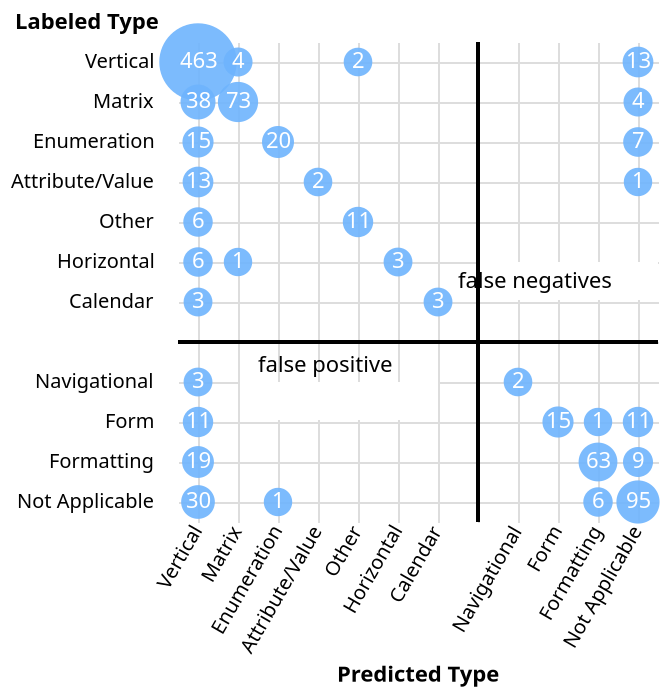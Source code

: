 {
  "$schema": "https://vega.github.io/schema/vega/v5.json",
  "description": "Confusion matrix from raw data, encoding count with size. (Figure 5 from @jhoffswell and @zcliu's ['Interactive Repair of Tables Extracted from PDF Documents on Mobile Devices'](https://idl.cs.washington.edu/files/2019-InteractiveTableRepair-CHI.pdf).)",
  "background": "white",
  "padding": 5,
  "style": "cell",
  "data": [
    {
      "name": "source_0",
      "values": [
        {
          "type_ORIG": "Enumeration",
          "type_PREDICT": "Enumeration",
          "type_SIMPLE": "Vertical"
        },
        {
          "type_ORIG": "Not Applicable",
          "type_PREDICT": "Formatting",
          "type_SIMPLE": "Layout"
        },
        {
          "type_ORIG": "Vertical",
          "type_PREDICT": "Vertical",
          "type_SIMPLE": "Vertical"
        },
        {
          "type_ORIG": "Form",
          "type_PREDICT": "Vertical",
          "type_SIMPLE": "Layout"
        },
        {
          "type_ORIG": "Formatting",
          "type_PREDICT": "Formatting",
          "type_SIMPLE": "Layout"
        },
        {
          "type_ORIG": "Vertical",
          "type_PREDICT": "Vertical",
          "type_SIMPLE": "Vertical"
        },
        {
          "type_ORIG": "Matrix",
          "type_PREDICT": "Vertical",
          "type_SIMPLE": "Matrix"
        },
        {
          "type_ORIG": "Vertical",
          "type_PREDICT": "Vertical",
          "type_SIMPLE": "Vertical"
        },
        {
          "type_ORIG": "Vertical",
          "type_PREDICT": "Vertical",
          "type_SIMPLE": "Vertical"
        },
        {
          "type_ORIG": "Vertical",
          "type_PREDICT": "Vertical",
          "type_SIMPLE": "Vertical"
        },
        {
          "type_ORIG": "Vertical",
          "type_PREDICT": "Vertical",
          "type_SIMPLE": "Vertical"
        },
        {
          "type_ORIG": "Horizontal",
          "type_PREDICT": "Vertical",
          "type_SIMPLE": "Horizontal"
        },
        {
          "type_ORIG": "Navigational",
          "type_PREDICT": "Vertical",
          "type_SIMPLE": "Layout"
        },
        {
          "type_ORIG": "Vertical",
          "type_PREDICT": "Vertical",
          "type_SIMPLE": "Vertical"
        },
        {
          "type_ORIG": "Formatting",
          "type_PREDICT": "Formatting",
          "type_SIMPLE": "Layout"
        },
        {
          "type_ORIG": "Vertical",
          "type_PREDICT": "Vertical",
          "type_SIMPLE": "Vertical"
        },
        {
          "type_ORIG": "Not Applicable",
          "type_PREDICT": "Not Applicable",
          "type_SIMPLE": "Layout"
        },
        {
          "type_ORIG": "Vertical",
          "type_PREDICT": "Vertical",
          "type_SIMPLE": "Vertical"
        },
        {
          "type_ORIG": "Formatting",
          "type_PREDICT": "Formatting",
          "type_SIMPLE": "Layout"
        },
        {
          "type_ORIG": "Vertical",
          "type_PREDICT": "Vertical",
          "type_SIMPLE": "Vertical"
        },
        {
          "type_ORIG": "Vertical",
          "type_PREDICT": "Vertical",
          "type_SIMPLE": "Vertical"
        },
        {
          "type_ORIG": "Enumeration",
          "type_PREDICT": "Enumeration",
          "type_SIMPLE": "Vertical"
        },
        {
          "type_ORIG": "Vertical",
          "type_PREDICT": "Vertical",
          "type_SIMPLE": "Vertical"
        },
        {
          "type_ORIG": "Matrix",
          "type_PREDICT": "Matrix",
          "type_SIMPLE": "Matrix"
        },
        {
          "type_ORIG": "Vertical",
          "type_PREDICT": "Vertical",
          "type_SIMPLE": "Vertical"
        },
        {
          "type_ORIG": "Not Applicable",
          "type_PREDICT": "Vertical",
          "type_SIMPLE": "Layout"
        },
        {
          "type_ORIG": "Vertical",
          "type_PREDICT": "Vertical",
          "type_SIMPLE": "Vertical"
        },
        {
          "type_ORIG": "Not Applicable",
          "type_PREDICT": "Not Applicable",
          "type_SIMPLE": "Layout"
        },
        {
          "type_ORIG": "Vertical",
          "type_PREDICT": "Vertical",
          "type_SIMPLE": "Vertical"
        },
        {
          "type_ORIG": "Vertical",
          "type_PREDICT": "Vertical",
          "type_SIMPLE": "Vertical"
        },
        {
          "type_ORIG": "Vertical",
          "type_PREDICT": "Vertical",
          "type_SIMPLE": "Vertical"
        },
        {
          "type_ORIG": "Not Applicable",
          "type_PREDICT": "Not Applicable",
          "type_SIMPLE": "Layout"
        },
        {
          "type_ORIG": "Vertical",
          "type_PREDICT": "Vertical",
          "type_SIMPLE": "Vertical"
        },
        {
          "type_ORIG": "Formatting",
          "type_PREDICT": "Formatting",
          "type_SIMPLE": "Layout"
        },
        {
          "type_ORIG": "Not Applicable",
          "type_PREDICT": "Not Applicable",
          "type_SIMPLE": "Layout"
        },
        {
          "type_ORIG": "Vertical",
          "type_PREDICT": "Vertical",
          "type_SIMPLE": "Vertical"
        },
        {
          "type_ORIG": "Vertical",
          "type_PREDICT": "Vertical",
          "type_SIMPLE": "Vertical"
        },
        {
          "type_ORIG": "Vertical",
          "type_PREDICT": "Vertical",
          "type_SIMPLE": "Vertical"
        },
        {"type_ORIG": "Form", "type_PREDICT": "Form", "type_SIMPLE": "Layout"},
        {
          "type_ORIG": "Formatting",
          "type_PREDICT": "Formatting",
          "type_SIMPLE": "Layout"
        },
        {
          "type_ORIG": "Vertical",
          "type_PREDICT": "Vertical",
          "type_SIMPLE": "Vertical"
        },
        {
          "type_ORIG": "Vertical",
          "type_PREDICT": "Vertical",
          "type_SIMPLE": "Vertical"
        },
        {
          "type_ORIG": "Vertical",
          "type_PREDICT": "Vertical",
          "type_SIMPLE": "Vertical"
        },
        {
          "type_ORIG": "Enumeration",
          "type_PREDICT": "Not Applicable",
          "type_SIMPLE": "Vertical"
        },
        {
          "type_ORIG": "Form",
          "type_PREDICT": "Not Applicable",
          "type_SIMPLE": "Layout"
        },
        {
          "type_ORIG": "Matrix",
          "type_PREDICT": "Matrix",
          "type_SIMPLE": "Matrix"
        },
        {
          "type_ORIG": "Matrix",
          "type_PREDICT": "Matrix",
          "type_SIMPLE": "Matrix"
        },
        {
          "type_ORIG": "Vertical",
          "type_PREDICT": "Vertical",
          "type_SIMPLE": "Vertical"
        },
        {
          "type_ORIG": "Vertical",
          "type_PREDICT": "Vertical",
          "type_SIMPLE": "Vertical"
        },
        {
          "type_ORIG": "Vertical",
          "type_PREDICT": "Vertical",
          "type_SIMPLE": "Vertical"
        },
        {
          "type_ORIG": "Formatting",
          "type_PREDICT": "Formatting",
          "type_SIMPLE": "Layout"
        },
        {
          "type_ORIG": "Vertical",
          "type_PREDICT": "Vertical",
          "type_SIMPLE": "Vertical"
        },
        {
          "type_ORIG": "Formatting",
          "type_PREDICT": "Formatting",
          "type_SIMPLE": "Layout"
        },
        {
          "type_ORIG": "Vertical",
          "type_PREDICT": "Vertical",
          "type_SIMPLE": "Vertical"
        },
        {"type_ORIG": "Other", "type_PREDICT": "Other", "type_SIMPLE": "Other"},
        {
          "type_ORIG": "Not Applicable",
          "type_PREDICT": "Not Applicable",
          "type_SIMPLE": "Layout"
        },
        {
          "type_ORIG": "Matrix",
          "type_PREDICT": "Matrix",
          "type_SIMPLE": "Matrix"
        },
        {
          "type_ORIG": "Not Applicable",
          "type_PREDICT": "Not Applicable",
          "type_SIMPLE": "Layout"
        },
        {
          "type_ORIG": "Vertical",
          "type_PREDICT": "Vertical",
          "type_SIMPLE": "Vertical"
        },
        {
          "type_ORIG": "Form",
          "type_PREDICT": "Vertical",
          "type_SIMPLE": "Layout"
        },
        {
          "type_ORIG": "Formatting",
          "type_PREDICT": "Formatting",
          "type_SIMPLE": "Layout"
        },
        {
          "type_ORIG": "Vertical",
          "type_PREDICT": "Vertical",
          "type_SIMPLE": "Vertical"
        },
        {
          "type_ORIG": "Formatting",
          "type_PREDICT": "Formatting",
          "type_SIMPLE": "Layout"
        },
        {
          "type_ORIG": "Vertical",
          "type_PREDICT": "Vertical",
          "type_SIMPLE": "Vertical"
        },
        {
          "type_ORIG": "Other",
          "type_PREDICT": "Vertical",
          "type_SIMPLE": "Other"
        },
        {
          "type_ORIG": "Formatting",
          "type_PREDICT": "Formatting",
          "type_SIMPLE": "Layout"
        },
        {"type_ORIG": "Other", "type_PREDICT": "Other", "type_SIMPLE": "Other"},
        {
          "type_ORIG": "Matrix",
          "type_PREDICT": "Vertical",
          "type_SIMPLE": "Matrix"
        },
        {
          "type_ORIG": "Enumeration",
          "type_PREDICT": "Not Applicable",
          "type_SIMPLE": "Vertical"
        },
        {
          "type_ORIG": "Vertical",
          "type_PREDICT": "Vertical",
          "type_SIMPLE": "Vertical"
        },
        {
          "type_ORIG": "Matrix",
          "type_PREDICT": "Matrix",
          "type_SIMPLE": "Matrix"
        },
        {
          "type_ORIG": "Vertical",
          "type_PREDICT": "Vertical",
          "type_SIMPLE": "Vertical"
        },
        {
          "type_ORIG": "Vertical",
          "type_PREDICT": "Vertical",
          "type_SIMPLE": "Vertical"
        },
        {
          "type_ORIG": "Vertical",
          "type_PREDICT": "Vertical",
          "type_SIMPLE": "Vertical"
        },
        {
          "type_ORIG": "Vertical",
          "type_PREDICT": "Vertical",
          "type_SIMPLE": "Vertical"
        },
        {
          "type_ORIG": "Not Applicable",
          "type_PREDICT": "Not Applicable",
          "type_SIMPLE": "Layout"
        },
        {
          "type_ORIG": "Formatting",
          "type_PREDICT": "Formatting",
          "type_SIMPLE": "Layout"
        },
        {"type_ORIG": "Other", "type_PREDICT": "Other", "type_SIMPLE": "Other"},
        {
          "type_ORIG": "Vertical",
          "type_PREDICT": "Vertical",
          "type_SIMPLE": "Vertical"
        },
        {
          "type_ORIG": "Not Applicable",
          "type_PREDICT": "Vertical",
          "type_SIMPLE": "Layout"
        },
        {
          "type_ORIG": "Vertical",
          "type_PREDICT": "Vertical",
          "type_SIMPLE": "Vertical"
        },
        {
          "type_ORIG": "Matrix",
          "type_PREDICT": "Matrix",
          "type_SIMPLE": "Matrix"
        },
        {
          "type_ORIG": "Matrix",
          "type_PREDICT": "Matrix",
          "type_SIMPLE": "Matrix"
        },
        {
          "type_ORIG": "Vertical",
          "type_PREDICT": "Vertical",
          "type_SIMPLE": "Vertical"
        },
        {
          "type_ORIG": "Not Applicable",
          "type_PREDICT": "Not Applicable",
          "type_SIMPLE": "Layout"
        },
        {
          "type_ORIG": "Vertical",
          "type_PREDICT": "Vertical",
          "type_SIMPLE": "Vertical"
        },
        {
          "type_ORIG": "Vertical",
          "type_PREDICT": "Vertical",
          "type_SIMPLE": "Vertical"
        },
        {
          "type_ORIG": "Calendar",
          "type_PREDICT": "Vertical",
          "type_SIMPLE": "Layout"
        },
        {
          "type_ORIG": "Vertical",
          "type_PREDICT": "Vertical",
          "type_SIMPLE": "Vertical"
        },
        {
          "type_ORIG": "Matrix",
          "type_PREDICT": "Matrix",
          "type_SIMPLE": "Matrix"
        },
        {
          "type_ORIG": "Vertical",
          "type_PREDICT": "Vertical",
          "type_SIMPLE": "Vertical"
        },
        {
          "type_ORIG": "Not Applicable",
          "type_PREDICT": "Not Applicable",
          "type_SIMPLE": "Layout"
        },
        {
          "type_ORIG": "Formatting",
          "type_PREDICT": "Formatting",
          "type_SIMPLE": "Layout"
        },
        {
          "type_ORIG": "Vertical",
          "type_PREDICT": "Vertical",
          "type_SIMPLE": "Vertical"
        },
        {
          "type_ORIG": "Vertical",
          "type_PREDICT": "Vertical",
          "type_SIMPLE": "Vertical"
        },
        {
          "type_ORIG": "Vertical",
          "type_PREDICT": "Vertical",
          "type_SIMPLE": "Vertical"
        },
        {
          "type_ORIG": "Matrix",
          "type_PREDICT": "Matrix",
          "type_SIMPLE": "Matrix"
        },
        {
          "type_ORIG": "Attribute/Value",
          "type_PREDICT": "Vertical",
          "type_SIMPLE": "Vertical"
        },
        {
          "type_ORIG": "Attribute/Value",
          "type_PREDICT": "Vertical",
          "type_SIMPLE": "Vertical"
        },
        {
          "type_ORIG": "Vertical",
          "type_PREDICT": "Vertical",
          "type_SIMPLE": "Vertical"
        },
        {
          "type_ORIG": "Vertical",
          "type_PREDICT": "Vertical",
          "type_SIMPLE": "Vertical"
        },
        {
          "type_ORIG": "Vertical",
          "type_PREDICT": "Vertical",
          "type_SIMPLE": "Vertical"
        },
        {
          "type_ORIG": "Enumeration",
          "type_PREDICT": "Enumeration",
          "type_SIMPLE": "Vertical"
        },
        {
          "type_ORIG": "Vertical",
          "type_PREDICT": "Vertical",
          "type_SIMPLE": "Vertical"
        },
        {
          "type_ORIG": "Vertical",
          "type_PREDICT": "Vertical",
          "type_SIMPLE": "Vertical"
        },
        {
          "type_ORIG": "Formatting",
          "type_PREDICT": "Not Applicable",
          "type_SIMPLE": "Layout"
        },
        {
          "type_ORIG": "Vertical",
          "type_PREDICT": "Matrix",
          "type_SIMPLE": "Vertical"
        },
        {
          "type_ORIG": "Vertical",
          "type_PREDICT": "Vertical",
          "type_SIMPLE": "Vertical"
        },
        {
          "type_ORIG": "Formatting",
          "type_PREDICT": "Formatting",
          "type_SIMPLE": "Layout"
        },
        {
          "type_ORIG": "Vertical",
          "type_PREDICT": "Vertical",
          "type_SIMPLE": "Vertical"
        },
        {
          "type_ORIG": "Not Applicable",
          "type_PREDICT": "Not Applicable",
          "type_SIMPLE": "Layout"
        },
        {
          "type_ORIG": "Vertical",
          "type_PREDICT": "Not Applicable",
          "type_SIMPLE": "Vertical"
        },
        {
          "type_ORIG": "Vertical",
          "type_PREDICT": "Vertical",
          "type_SIMPLE": "Vertical"
        },
        {
          "type_ORIG": "Matrix",
          "type_PREDICT": "Vertical",
          "type_SIMPLE": "Matrix"
        },
        {
          "type_ORIG": "Formatting",
          "type_PREDICT": "Formatting",
          "type_SIMPLE": "Layout"
        },
        {
          "type_ORIG": "Not Applicable",
          "type_PREDICT": "Not Applicable",
          "type_SIMPLE": "Layout"
        },
        {
          "type_ORIG": "Vertical",
          "type_PREDICT": "Vertical",
          "type_SIMPLE": "Vertical"
        },
        {
          "type_ORIG": "Vertical",
          "type_PREDICT": "Vertical",
          "type_SIMPLE": "Vertical"
        },
        {
          "type_ORIG": "Not Applicable",
          "type_PREDICT": "Not Applicable",
          "type_SIMPLE": "Layout"
        },
        {
          "type_ORIG": "Vertical",
          "type_PREDICT": "Vertical",
          "type_SIMPLE": "Vertical"
        },
        {
          "type_ORIG": "Not Applicable",
          "type_PREDICT": "Not Applicable",
          "type_SIMPLE": "Layout"
        },
        {
          "type_ORIG": "Vertical",
          "type_PREDICT": "Vertical",
          "type_SIMPLE": "Vertical"
        },
        {
          "type_ORIG": "Formatting",
          "type_PREDICT": "Vertical",
          "type_SIMPLE": "Layout"
        },
        {
          "type_ORIG": "Other",
          "type_PREDICT": "Vertical",
          "type_SIMPLE": "Other"
        },
        {
          "type_ORIG": "Matrix",
          "type_PREDICT": "Matrix",
          "type_SIMPLE": "Matrix"
        },
        {
          "type_ORIG": "Vertical",
          "type_PREDICT": "Vertical",
          "type_SIMPLE": "Vertical"
        },
        {
          "type_ORIG": "Not Applicable",
          "type_PREDICT": "Not Applicable",
          "type_SIMPLE": "Layout"
        },
        {
          "type_ORIG": "Enumeration",
          "type_PREDICT": "Enumeration",
          "type_SIMPLE": "Vertical"
        },
        {
          "type_ORIG": "Not Applicable",
          "type_PREDICT": "Not Applicable",
          "type_SIMPLE": "Layout"
        },
        {
          "type_ORIG": "Matrix",
          "type_PREDICT": "Vertical",
          "type_SIMPLE": "Matrix"
        },
        {
          "type_ORIG": "Enumeration",
          "type_PREDICT": "Vertical",
          "type_SIMPLE": "Vertical"
        },
        {
          "type_ORIG": "Vertical",
          "type_PREDICT": "Not Applicable",
          "type_SIMPLE": "Vertical"
        },
        {
          "type_ORIG": "Not Applicable",
          "type_PREDICT": "Not Applicable",
          "type_SIMPLE": "Layout"
        },
        {
          "type_ORIG": "Vertical",
          "type_PREDICT": "Vertical",
          "type_SIMPLE": "Vertical"
        },
        {
          "type_ORIG": "Not Applicable",
          "type_PREDICT": "Enumeration",
          "type_SIMPLE": "Layout"
        },
        {
          "type_ORIG": "Not Applicable",
          "type_PREDICT": "Not Applicable",
          "type_SIMPLE": "Layout"
        },
        {
          "type_ORIG": "Vertical",
          "type_PREDICT": "Vertical",
          "type_SIMPLE": "Vertical"
        },
        {
          "type_ORIG": "Vertical",
          "type_PREDICT": "Vertical",
          "type_SIMPLE": "Vertical"
        },
        {
          "type_ORIG": "Not Applicable",
          "type_PREDICT": "Not Applicable",
          "type_SIMPLE": "Layout"
        },
        {
          "type_ORIG": "Vertical",
          "type_PREDICT": "Vertical",
          "type_SIMPLE": "Vertical"
        },
        {
          "type_ORIG": "Calendar",
          "type_PREDICT": "Calendar",
          "type_SIMPLE": "Layout"
        },
        {
          "type_ORIG": "Form",
          "type_PREDICT": "Formatting",
          "type_SIMPLE": "Layout"
        },
        {
          "type_ORIG": "Formatting",
          "type_PREDICT": "Formatting",
          "type_SIMPLE": "Layout"
        },
        {
          "type_ORIG": "Matrix",
          "type_PREDICT": "Vertical",
          "type_SIMPLE": "Matrix"
        },
        {
          "type_ORIG": "Vertical",
          "type_PREDICT": "Vertical",
          "type_SIMPLE": "Vertical"
        },
        {
          "type_ORIG": "Matrix",
          "type_PREDICT": "Vertical",
          "type_SIMPLE": "Matrix"
        },
        {
          "type_ORIG": "Matrix",
          "type_PREDICT": "Vertical",
          "type_SIMPLE": "Matrix"
        },
        {"type_ORIG": "Other", "type_PREDICT": "Other", "type_SIMPLE": "Other"},
        {
          "type_ORIG": "Vertical",
          "type_PREDICT": "Vertical",
          "type_SIMPLE": "Vertical"
        },
        {
          "type_ORIG": "Vertical",
          "type_PREDICT": "Vertical",
          "type_SIMPLE": "Vertical"
        },
        {
          "type_ORIG": "Not Applicable",
          "type_PREDICT": "Vertical",
          "type_SIMPLE": "Layout"
        },
        {
          "type_ORIG": "Vertical",
          "type_PREDICT": "Vertical",
          "type_SIMPLE": "Vertical"
        },
        {
          "type_ORIG": "Matrix",
          "type_PREDICT": "Vertical",
          "type_SIMPLE": "Matrix"
        },
        {
          "type_ORIG": "Formatting",
          "type_PREDICT": "Formatting",
          "type_SIMPLE": "Layout"
        },
        {
          "type_ORIG": "Vertical",
          "type_PREDICT": "Vertical",
          "type_SIMPLE": "Vertical"
        },
        {
          "type_ORIG": "Enumeration",
          "type_PREDICT": "Vertical",
          "type_SIMPLE": "Vertical"
        },
        {
          "type_ORIG": "Vertical",
          "type_PREDICT": "Vertical",
          "type_SIMPLE": "Vertical"
        },
        {
          "type_ORIG": "Vertical",
          "type_PREDICT": "Vertical",
          "type_SIMPLE": "Vertical"
        },
        {
          "type_ORIG": "Vertical",
          "type_PREDICT": "Vertical",
          "type_SIMPLE": "Vertical"
        },
        {
          "type_ORIG": "Vertical",
          "type_PREDICT": "Vertical",
          "type_SIMPLE": "Vertical"
        },
        {
          "type_ORIG": "Vertical",
          "type_PREDICT": "Vertical",
          "type_SIMPLE": "Vertical"
        },
        {
          "type_ORIG": "Vertical",
          "type_PREDICT": "Vertical",
          "type_SIMPLE": "Vertical"
        },
        {
          "type_ORIG": "Vertical",
          "type_PREDICT": "Vertical",
          "type_SIMPLE": "Vertical"
        },
        {
          "type_ORIG": "Attribute/Value",
          "type_PREDICT": "Vertical",
          "type_SIMPLE": "Vertical"
        },
        {
          "type_ORIG": "Matrix",
          "type_PREDICT": "Matrix",
          "type_SIMPLE": "Matrix"
        },
        {
          "type_ORIG": "Matrix",
          "type_PREDICT": "Matrix",
          "type_SIMPLE": "Matrix"
        },
        {
          "type_ORIG": "Vertical",
          "type_PREDICT": "Vertical",
          "type_SIMPLE": "Vertical"
        },
        {
          "type_ORIG": "Vertical",
          "type_PREDICT": "Vertical",
          "type_SIMPLE": "Vertical"
        },
        {
          "type_ORIG": "Vertical",
          "type_PREDICT": "Not Applicable",
          "type_SIMPLE": "Vertical"
        },
        {
          "type_ORIG": "Matrix",
          "type_PREDICT": "Matrix",
          "type_SIMPLE": "Matrix"
        },
        {
          "type_ORIG": "Vertical",
          "type_PREDICT": "Vertical",
          "type_SIMPLE": "Vertical"
        },
        {
          "type_ORIG": "Vertical",
          "type_PREDICT": "Vertical",
          "type_SIMPLE": "Vertical"
        },
        {
          "type_ORIG": "Vertical",
          "type_PREDICT": "Other",
          "type_SIMPLE": "Vertical"
        },
        {
          "type_ORIG": "Matrix",
          "type_PREDICT": "Matrix",
          "type_SIMPLE": "Matrix"
        },
        {
          "type_ORIG": "Matrix",
          "type_PREDICT": "Matrix",
          "type_SIMPLE": "Matrix"
        },
        {
          "type_ORIG": "Vertical",
          "type_PREDICT": "Vertical",
          "type_SIMPLE": "Vertical"
        },
        {
          "type_ORIG": "Vertical",
          "type_PREDICT": "Vertical",
          "type_SIMPLE": "Vertical"
        },
        {
          "type_ORIG": "Formatting",
          "type_PREDICT": "Formatting",
          "type_SIMPLE": "Layout"
        },
        {
          "type_ORIG": "Vertical",
          "type_PREDICT": "Vertical",
          "type_SIMPLE": "Vertical"
        },
        {"type_ORIG": "Form", "type_PREDICT": "Form", "type_SIMPLE": "Layout"},
        {
          "type_ORIG": "Vertical",
          "type_PREDICT": "Vertical",
          "type_SIMPLE": "Vertical"
        },
        {
          "type_ORIG": "Not Applicable",
          "type_PREDICT": "Not Applicable",
          "type_SIMPLE": "Layout"
        },
        {
          "type_ORIG": "Not Applicable",
          "type_PREDICT": "Formatting",
          "type_SIMPLE": "Layout"
        },
        {
          "type_ORIG": "Vertical",
          "type_PREDICT": "Vertical",
          "type_SIMPLE": "Vertical"
        },
        {
          "type_ORIG": "Vertical",
          "type_PREDICT": "Vertical",
          "type_SIMPLE": "Vertical"
        },
        {
          "type_ORIG": "Vertical",
          "type_PREDICT": "Vertical",
          "type_SIMPLE": "Vertical"
        },
        {
          "type_ORIG": "Vertical",
          "type_PREDICT": "Vertical",
          "type_SIMPLE": "Vertical"
        },
        {
          "type_ORIG": "Vertical",
          "type_PREDICT": "Vertical",
          "type_SIMPLE": "Vertical"
        },
        {
          "type_ORIG": "Matrix",
          "type_PREDICT": "Vertical",
          "type_SIMPLE": "Matrix"
        },
        {
          "type_ORIG": "Form",
          "type_PREDICT": "Vertical",
          "type_SIMPLE": "Layout"
        },
        {
          "type_ORIG": "Attribute/Value",
          "type_PREDICT": "Vertical",
          "type_SIMPLE": "Vertical"
        },
        {
          "type_ORIG": "Vertical",
          "type_PREDICT": "Vertical",
          "type_SIMPLE": "Vertical"
        },
        {
          "type_ORIG": "Enumeration",
          "type_PREDICT": "Enumeration",
          "type_SIMPLE": "Vertical"
        },
        {
          "type_ORIG": "Attribute/Value",
          "type_PREDICT": "Vertical",
          "type_SIMPLE": "Vertical"
        },
        {"type_ORIG": "Form", "type_PREDICT": "Form", "type_SIMPLE": "Layout"},
        {
          "type_ORIG": "Vertical",
          "type_PREDICT": "Vertical",
          "type_SIMPLE": "Vertical"
        },
        {
          "type_ORIG": "Formatting",
          "type_PREDICT": "Formatting",
          "type_SIMPLE": "Layout"
        },
        {
          "type_ORIG": "Vertical",
          "type_PREDICT": "Vertical",
          "type_SIMPLE": "Vertical"
        },
        {
          "type_ORIG": "Horizontal",
          "type_PREDICT": "Vertical",
          "type_SIMPLE": "Horizontal"
        },
        {
          "type_ORIG": "Matrix",
          "type_PREDICT": "Matrix",
          "type_SIMPLE": "Matrix"
        },
        {
          "type_ORIG": "Vertical",
          "type_PREDICT": "Vertical",
          "type_SIMPLE": "Vertical"
        },
        {
          "type_ORIG": "Vertical",
          "type_PREDICT": "Vertical",
          "type_SIMPLE": "Vertical"
        },
        {
          "type_ORIG": "Formatting",
          "type_PREDICT": "Not Applicable",
          "type_SIMPLE": "Layout"
        },
        {
          "type_ORIG": "Not Applicable",
          "type_PREDICT": "Vertical",
          "type_SIMPLE": "Layout"
        },
        {
          "type_ORIG": "Matrix",
          "type_PREDICT": "Vertical",
          "type_SIMPLE": "Matrix"
        },
        {
          "type_ORIG": "Formatting",
          "type_PREDICT": "Formatting",
          "type_SIMPLE": "Layout"
        },
        {
          "type_ORIG": "Vertical",
          "type_PREDICT": "Vertical",
          "type_SIMPLE": "Vertical"
        },
        {
          "type_ORIG": "Vertical",
          "type_PREDICT": "Vertical",
          "type_SIMPLE": "Vertical"
        },
        {
          "type_ORIG": "Formatting",
          "type_PREDICT": "Not Applicable",
          "type_SIMPLE": "Layout"
        },
        {
          "type_ORIG": "Matrix",
          "type_PREDICT": "Matrix",
          "type_SIMPLE": "Matrix"
        },
        {
          "type_ORIG": "Not Applicable",
          "type_PREDICT": "Not Applicable",
          "type_SIMPLE": "Layout"
        },
        {
          "type_ORIG": "Vertical",
          "type_PREDICT": "Vertical",
          "type_SIMPLE": "Vertical"
        },
        {
          "type_ORIG": "Matrix",
          "type_PREDICT": "Vertical",
          "type_SIMPLE": "Matrix"
        },
        {
          "type_ORIG": "Vertical",
          "type_PREDICT": "Vertical",
          "type_SIMPLE": "Vertical"
        },
        {
          "type_ORIG": "Not Applicable",
          "type_PREDICT": "Not Applicable",
          "type_SIMPLE": "Layout"
        },
        {
          "type_ORIG": "Not Applicable",
          "type_PREDICT": "Not Applicable",
          "type_SIMPLE": "Layout"
        },
        {
          "type_ORIG": "Vertical",
          "type_PREDICT": "Vertical",
          "type_SIMPLE": "Vertical"
        },
        {
          "type_ORIG": "Matrix",
          "type_PREDICT": "Matrix",
          "type_SIMPLE": "Matrix"
        },
        {
          "type_ORIG": "Formatting",
          "type_PREDICT": "Formatting",
          "type_SIMPLE": "Layout"
        },
        {
          "type_ORIG": "Formatting",
          "type_PREDICT": "Not Applicable",
          "type_SIMPLE": "Layout"
        },
        {"type_ORIG": "Form", "type_PREDICT": "Form", "type_SIMPLE": "Layout"},
        {
          "type_ORIG": "Not Applicable",
          "type_PREDICT": "Vertical",
          "type_SIMPLE": "Layout"
        },
        {
          "type_ORIG": "Not Applicable",
          "type_PREDICT": "Vertical",
          "type_SIMPLE": "Layout"
        },
        {
          "type_ORIG": "Formatting",
          "type_PREDICT": "Formatting",
          "type_SIMPLE": "Layout"
        },
        {
          "type_ORIG": "Vertical",
          "type_PREDICT": "Vertical",
          "type_SIMPLE": "Vertical"
        },
        {
          "type_ORIG": "Vertical",
          "type_PREDICT": "Vertical",
          "type_SIMPLE": "Vertical"
        },
        {
          "type_ORIG": "Vertical",
          "type_PREDICT": "Vertical",
          "type_SIMPLE": "Vertical"
        },
        {
          "type_ORIG": "Calendar",
          "type_PREDICT": "Calendar",
          "type_SIMPLE": "Layout"
        },
        {
          "type_ORIG": "Vertical",
          "type_PREDICT": "Vertical",
          "type_SIMPLE": "Vertical"
        },
        {
          "type_ORIG": "Not Applicable",
          "type_PREDICT": "Not Applicable",
          "type_SIMPLE": "Layout"
        },
        {
          "type_ORIG": "Vertical",
          "type_PREDICT": "Vertical",
          "type_SIMPLE": "Vertical"
        },
        {"type_ORIG": "Other", "type_PREDICT": "Other", "type_SIMPLE": "Other"},
        {
          "type_ORIG": "Vertical",
          "type_PREDICT": "Vertical",
          "type_SIMPLE": "Vertical"
        },
        {
          "type_ORIG": "Vertical",
          "type_PREDICT": "Vertical",
          "type_SIMPLE": "Vertical"
        },
        {
          "type_ORIG": "Not Applicable",
          "type_PREDICT": "Not Applicable",
          "type_SIMPLE": "Layout"
        },
        {
          "type_ORIG": "Vertical",
          "type_PREDICT": "Vertical",
          "type_SIMPLE": "Vertical"
        },
        {
          "type_ORIG": "Vertical",
          "type_PREDICT": "Vertical",
          "type_SIMPLE": "Vertical"
        },
        {
          "type_ORIG": "Matrix",
          "type_PREDICT": "Matrix",
          "type_SIMPLE": "Matrix"
        },
        {
          "type_ORIG": "Not Applicable",
          "type_PREDICT": "Not Applicable",
          "type_SIMPLE": "Layout"
        },
        {
          "type_ORIG": "Matrix",
          "type_PREDICT": "Vertical",
          "type_SIMPLE": "Matrix"
        },
        {
          "type_ORIG": "Formatting",
          "type_PREDICT": "Vertical",
          "type_SIMPLE": "Layout"
        },
        {
          "type_ORIG": "Formatting",
          "type_PREDICT": "Formatting",
          "type_SIMPLE": "Layout"
        },
        {
          "type_ORIG": "Enumeration",
          "type_PREDICT": "Vertical",
          "type_SIMPLE": "Vertical"
        },
        {
          "type_ORIG": "Vertical",
          "type_PREDICT": "Vertical",
          "type_SIMPLE": "Vertical"
        },
        {
          "type_ORIG": "Vertical",
          "type_PREDICT": "Vertical",
          "type_SIMPLE": "Vertical"
        },
        {
          "type_ORIG": "Attribute/Value",
          "type_PREDICT": "Vertical",
          "type_SIMPLE": "Vertical"
        },
        {
          "type_ORIG": "Not Applicable",
          "type_PREDICT": "Not Applicable",
          "type_SIMPLE": "Layout"
        },
        {
          "type_ORIG": "Not Applicable",
          "type_PREDICT": "Vertical",
          "type_SIMPLE": "Layout"
        },
        {
          "type_ORIG": "Vertical",
          "type_PREDICT": "Not Applicable",
          "type_SIMPLE": "Vertical"
        },
        {
          "type_ORIG": "Vertical",
          "type_PREDICT": "Vertical",
          "type_SIMPLE": "Vertical"
        },
        {
          "type_ORIG": "Vertical",
          "type_PREDICT": "Vertical",
          "type_SIMPLE": "Vertical"
        },
        {
          "type_ORIG": "Vertical",
          "type_PREDICT": "Vertical",
          "type_SIMPLE": "Vertical"
        },
        {
          "type_ORIG": "Vertical",
          "type_PREDICT": "Vertical",
          "type_SIMPLE": "Vertical"
        },
        {
          "type_ORIG": "Vertical",
          "type_PREDICT": "Vertical",
          "type_SIMPLE": "Vertical"
        },
        {
          "type_ORIG": "Navigational",
          "type_PREDICT": "Vertical",
          "type_SIMPLE": "Layout"
        },
        {
          "type_ORIG": "Vertical",
          "type_PREDICT": "Vertical",
          "type_SIMPLE": "Vertical"
        },
        {
          "type_ORIG": "Matrix",
          "type_PREDICT": "Matrix",
          "type_SIMPLE": "Matrix"
        },
        {
          "type_ORIG": "Vertical",
          "type_PREDICT": "Vertical",
          "type_SIMPLE": "Vertical"
        },
        {
          "type_ORIG": "Vertical",
          "type_PREDICT": "Vertical",
          "type_SIMPLE": "Vertical"
        },
        {
          "type_ORIG": "Vertical",
          "type_PREDICT": "Vertical",
          "type_SIMPLE": "Vertical"
        },
        {
          "type_ORIG": "Calendar",
          "type_PREDICT": "Vertical",
          "type_SIMPLE": "Layout"
        },
        {
          "type_ORIG": "Vertical",
          "type_PREDICT": "Vertical",
          "type_SIMPLE": "Vertical"
        },
        {
          "type_ORIG": "Matrix",
          "type_PREDICT": "Matrix",
          "type_SIMPLE": "Matrix"
        },
        {
          "type_ORIG": "Formatting",
          "type_PREDICT": "Formatting",
          "type_SIMPLE": "Layout"
        },
        {
          "type_ORIG": "Vertical",
          "type_PREDICT": "Vertical",
          "type_SIMPLE": "Vertical"
        },
        {
          "type_ORIG": "Vertical",
          "type_PREDICT": "Vertical",
          "type_SIMPLE": "Vertical"
        },
        {
          "type_ORIG": "Enumeration",
          "type_PREDICT": "Enumeration",
          "type_SIMPLE": "Vertical"
        },
        {
          "type_ORIG": "Vertical",
          "type_PREDICT": "Vertical",
          "type_SIMPLE": "Vertical"
        },
        {
          "type_ORIG": "Vertical",
          "type_PREDICT": "Vertical",
          "type_SIMPLE": "Vertical"
        },
        {
          "type_ORIG": "Vertical",
          "type_PREDICT": "Vertical",
          "type_SIMPLE": "Vertical"
        },
        {
          "type_ORIG": "Not Applicable",
          "type_PREDICT": "Not Applicable",
          "type_SIMPLE": "Layout"
        },
        {
          "type_ORIG": "Not Applicable",
          "type_PREDICT": "Not Applicable",
          "type_SIMPLE": "Layout"
        },
        {
          "type_ORIG": "Vertical",
          "type_PREDICT": "Matrix",
          "type_SIMPLE": "Vertical"
        },
        {
          "type_ORIG": "Vertical",
          "type_PREDICT": "Vertical",
          "type_SIMPLE": "Vertical"
        },
        {
          "type_ORIG": "Vertical",
          "type_PREDICT": "Vertical",
          "type_SIMPLE": "Vertical"
        },
        {
          "type_ORIG": "Vertical",
          "type_PREDICT": "Vertical",
          "type_SIMPLE": "Vertical"
        },
        {
          "type_ORIG": "Formatting",
          "type_PREDICT": "Formatting",
          "type_SIMPLE": "Layout"
        },
        {
          "type_ORIG": "Matrix",
          "type_PREDICT": "Matrix",
          "type_SIMPLE": "Matrix"
        },
        {
          "type_ORIG": "Vertical",
          "type_PREDICT": "Vertical",
          "type_SIMPLE": "Vertical"
        },
        {
          "type_ORIG": "Vertical",
          "type_PREDICT": "Vertical",
          "type_SIMPLE": "Vertical"
        },
        {
          "type_ORIG": "Formatting",
          "type_PREDICT": "Vertical",
          "type_SIMPLE": "Layout"
        },
        {
          "type_ORIG": "Vertical",
          "type_PREDICT": "Vertical",
          "type_SIMPLE": "Vertical"
        },
        {
          "type_ORIG": "Enumeration",
          "type_PREDICT": "Vertical",
          "type_SIMPLE": "Vertical"
        },
        {
          "type_ORIG": "Not Applicable",
          "type_PREDICT": "Not Applicable",
          "type_SIMPLE": "Layout"
        },
        {
          "type_ORIG": "Not Applicable",
          "type_PREDICT": "Not Applicable",
          "type_SIMPLE": "Layout"
        },
        {
          "type_ORIG": "Formatting",
          "type_PREDICT": "Formatting",
          "type_SIMPLE": "Layout"
        },
        {
          "type_ORIG": "Formatting",
          "type_PREDICT": "Vertical",
          "type_SIMPLE": "Layout"
        },
        {
          "type_ORIG": "Vertical",
          "type_PREDICT": "Vertical",
          "type_SIMPLE": "Vertical"
        },
        {
          "type_ORIG": "Vertical",
          "type_PREDICT": "Vertical",
          "type_SIMPLE": "Vertical"
        },
        {
          "type_ORIG": "Vertical",
          "type_PREDICT": "Vertical",
          "type_SIMPLE": "Vertical"
        },
        {
          "type_ORIG": "Vertical",
          "type_PREDICT": "Vertical",
          "type_SIMPLE": "Vertical"
        },
        {
          "type_ORIG": "Vertical",
          "type_PREDICT": "Vertical",
          "type_SIMPLE": "Vertical"
        },
        {
          "type_ORIG": "Matrix",
          "type_PREDICT": "Vertical",
          "type_SIMPLE": "Matrix"
        },
        {
          "type_ORIG": "Matrix",
          "type_PREDICT": "Vertical",
          "type_SIMPLE": "Matrix"
        },
        {
          "type_ORIG": "Matrix",
          "type_PREDICT": "Vertical",
          "type_SIMPLE": "Matrix"
        },
        {
          "type_ORIG": "Matrix",
          "type_PREDICT": "Matrix",
          "type_SIMPLE": "Matrix"
        },
        {
          "type_ORIG": "Vertical",
          "type_PREDICT": "Vertical",
          "type_SIMPLE": "Vertical"
        },
        {
          "type_ORIG": "Not Applicable",
          "type_PREDICT": "Not Applicable",
          "type_SIMPLE": "Layout"
        },
        {
          "type_ORIG": "Vertical",
          "type_PREDICT": "Vertical",
          "type_SIMPLE": "Vertical"
        },
        {
          "type_ORIG": "Not Applicable",
          "type_PREDICT": "Vertical",
          "type_SIMPLE": "Layout"
        },
        {"type_ORIG": "Form", "type_PREDICT": "Form", "type_SIMPLE": "Layout"},
        {
          "type_ORIG": "Formatting",
          "type_PREDICT": "Not Applicable",
          "type_SIMPLE": "Layout"
        },
        {
          "type_ORIG": "Matrix",
          "type_PREDICT": "Vertical",
          "type_SIMPLE": "Matrix"
        },
        {
          "type_ORIG": "Enumeration",
          "type_PREDICT": "Vertical",
          "type_SIMPLE": "Vertical"
        },
        {
          "type_ORIG": "Vertical",
          "type_PREDICT": "Vertical",
          "type_SIMPLE": "Vertical"
        },
        {
          "type_ORIG": "Vertical",
          "type_PREDICT": "Vertical",
          "type_SIMPLE": "Vertical"
        },
        {
          "type_ORIG": "Vertical",
          "type_PREDICT": "Vertical",
          "type_SIMPLE": "Vertical"
        },
        {
          "type_ORIG": "Formatting",
          "type_PREDICT": "Vertical",
          "type_SIMPLE": "Layout"
        },
        {
          "type_ORIG": "Formatting",
          "type_PREDICT": "Not Applicable",
          "type_SIMPLE": "Layout"
        },
        {
          "type_ORIG": "Vertical",
          "type_PREDICT": "Vertical",
          "type_SIMPLE": "Vertical"
        },
        {
          "type_ORIG": "Vertical",
          "type_PREDICT": "Vertical",
          "type_SIMPLE": "Vertical"
        },
        {
          "type_ORIG": "Not Applicable",
          "type_PREDICT": "Not Applicable",
          "type_SIMPLE": "Layout"
        },
        {
          "type_ORIG": "Vertical",
          "type_PREDICT": "Vertical",
          "type_SIMPLE": "Vertical"
        },
        {
          "type_ORIG": "Vertical",
          "type_PREDICT": "Vertical",
          "type_SIMPLE": "Vertical"
        },
        {
          "type_ORIG": "Not Applicable",
          "type_PREDICT": "Not Applicable",
          "type_SIMPLE": "Layout"
        },
        {
          "type_ORIG": "Not Applicable",
          "type_PREDICT": "Not Applicable",
          "type_SIMPLE": "Layout"
        },
        {
          "type_ORIG": "Vertical",
          "type_PREDICT": "Vertical",
          "type_SIMPLE": "Vertical"
        },
        {
          "type_ORIG": "Vertical",
          "type_PREDICT": "Vertical",
          "type_SIMPLE": "Vertical"
        },
        {
          "type_ORIG": "Vertical",
          "type_PREDICT": "Vertical",
          "type_SIMPLE": "Vertical"
        },
        {
          "type_ORIG": "Vertical",
          "type_PREDICT": "Vertical",
          "type_SIMPLE": "Vertical"
        },
        {
          "type_ORIG": "Form",
          "type_PREDICT": "Not Applicable",
          "type_SIMPLE": "Layout"
        },
        {
          "type_ORIG": "Vertical",
          "type_PREDICT": "Vertical",
          "type_SIMPLE": "Vertical"
        },
        {
          "type_ORIG": "Formatting",
          "type_PREDICT": "Formatting",
          "type_SIMPLE": "Layout"
        },
        {
          "type_ORIG": "Vertical",
          "type_PREDICT": "Vertical",
          "type_SIMPLE": "Vertical"
        },
        {
          "type_ORIG": "Matrix",
          "type_PREDICT": "Matrix",
          "type_SIMPLE": "Matrix"
        },
        {
          "type_ORIG": "Matrix",
          "type_PREDICT": "Matrix",
          "type_SIMPLE": "Matrix"
        },
        {
          "type_ORIG": "Navigational",
          "type_PREDICT": "Vertical",
          "type_SIMPLE": "Layout"
        },
        {
          "type_ORIG": "Matrix",
          "type_PREDICT": "Vertical",
          "type_SIMPLE": "Matrix"
        },
        {
          "type_ORIG": "Not Applicable",
          "type_PREDICT": "Not Applicable",
          "type_SIMPLE": "Layout"
        },
        {
          "type_ORIG": "Formatting",
          "type_PREDICT": "Vertical",
          "type_SIMPLE": "Layout"
        },
        {
          "type_ORIG": "Vertical",
          "type_PREDICT": "Vertical",
          "type_SIMPLE": "Vertical"
        },
        {
          "type_ORIG": "Vertical",
          "type_PREDICT": "Vertical",
          "type_SIMPLE": "Vertical"
        },
        {
          "type_ORIG": "Vertical",
          "type_PREDICT": "Vertical",
          "type_SIMPLE": "Vertical"
        },
        {
          "type_ORIG": "Horizontal",
          "type_PREDICT": "Vertical",
          "type_SIMPLE": "Horizontal"
        },
        {
          "type_ORIG": "Formatting",
          "type_PREDICT": "Formatting",
          "type_SIMPLE": "Layout"
        },
        {
          "type_ORIG": "Vertical",
          "type_PREDICT": "Vertical",
          "type_SIMPLE": "Vertical"
        },
        {
          "type_ORIG": "Vertical",
          "type_PREDICT": "Vertical",
          "type_SIMPLE": "Vertical"
        },
        {
          "type_ORIG": "Vertical",
          "type_PREDICT": "Vertical",
          "type_SIMPLE": "Vertical"
        },
        {
          "type_ORIG": "Vertical",
          "type_PREDICT": "Vertical",
          "type_SIMPLE": "Vertical"
        },
        {
          "type_ORIG": "Vertical",
          "type_PREDICT": "Vertical",
          "type_SIMPLE": "Vertical"
        },
        {
          "type_ORIG": "Vertical",
          "type_PREDICT": "Vertical",
          "type_SIMPLE": "Vertical"
        },
        {
          "type_ORIG": "Vertical",
          "type_PREDICT": "Vertical",
          "type_SIMPLE": "Vertical"
        },
        {
          "type_ORIG": "Vertical",
          "type_PREDICT": "Vertical",
          "type_SIMPLE": "Vertical"
        },
        {
          "type_ORIG": "Vertical",
          "type_PREDICT": "Vertical",
          "type_SIMPLE": "Vertical"
        },
        {
          "type_ORIG": "Formatting",
          "type_PREDICT": "Not Applicable",
          "type_SIMPLE": "Layout"
        },
        {
          "type_ORIG": "Vertical",
          "type_PREDICT": "Vertical",
          "type_SIMPLE": "Vertical"
        },
        {
          "type_ORIG": "Form",
          "type_PREDICT": "Vertical",
          "type_SIMPLE": "Layout"
        },
        {"type_ORIG": "Other", "type_PREDICT": "Other", "type_SIMPLE": "Other"},
        {
          "type_ORIG": "Matrix",
          "type_PREDICT": "Vertical",
          "type_SIMPLE": "Matrix"
        },
        {
          "type_ORIG": "Vertical",
          "type_PREDICT": "Vertical",
          "type_SIMPLE": "Vertical"
        },
        {
          "type_ORIG": "Vertical",
          "type_PREDICT": "Vertical",
          "type_SIMPLE": "Vertical"
        },
        {
          "type_ORIG": "Not Applicable",
          "type_PREDICT": "Vertical",
          "type_SIMPLE": "Layout"
        },
        {
          "type_ORIG": "Vertical",
          "type_PREDICT": "Vertical",
          "type_SIMPLE": "Vertical"
        },
        {
          "type_ORIG": "Not Applicable",
          "type_PREDICT": "Not Applicable",
          "type_SIMPLE": "Layout"
        },
        {
          "type_ORIG": "Vertical",
          "type_PREDICT": "Vertical",
          "type_SIMPLE": "Vertical"
        },
        {
          "type_ORIG": "Vertical",
          "type_PREDICT": "Not Applicable",
          "type_SIMPLE": "Vertical"
        },
        {
          "type_ORIG": "Vertical",
          "type_PREDICT": "Vertical",
          "type_SIMPLE": "Vertical"
        },
        {
          "type_ORIG": "Formatting",
          "type_PREDICT": "Formatting",
          "type_SIMPLE": "Layout"
        },
        {
          "type_ORIG": "Vertical",
          "type_PREDICT": "Vertical",
          "type_SIMPLE": "Vertical"
        },
        {
          "type_ORIG": "Formatting",
          "type_PREDICT": "Formatting",
          "type_SIMPLE": "Layout"
        },
        {
          "type_ORIG": "Vertical",
          "type_PREDICT": "Vertical",
          "type_SIMPLE": "Vertical"
        },
        {
          "type_ORIG": "Matrix",
          "type_PREDICT": "Matrix",
          "type_SIMPLE": "Matrix"
        },
        {
          "type_ORIG": "Matrix",
          "type_PREDICT": "Vertical",
          "type_SIMPLE": "Matrix"
        },
        {"type_ORIG": "Form", "type_PREDICT": "Form", "type_SIMPLE": "Layout"},
        {
          "type_ORIG": "Vertical",
          "type_PREDICT": "Vertical",
          "type_SIMPLE": "Vertical"
        },
        {
          "type_ORIG": "Vertical",
          "type_PREDICT": "Vertical",
          "type_SIMPLE": "Vertical"
        },
        {
          "type_ORIG": "Attribute/Value",
          "type_PREDICT": "Attribute/Value",
          "type_SIMPLE": "Vertical"
        },
        {
          "type_ORIG": "Enumeration",
          "type_PREDICT": "Not Applicable",
          "type_SIMPLE": "Vertical"
        },
        {
          "type_ORIG": "Attribute/Value",
          "type_PREDICT": "Vertical",
          "type_SIMPLE": "Vertical"
        },
        {
          "type_ORIG": "Vertical",
          "type_PREDICT": "Vertical",
          "type_SIMPLE": "Vertical"
        },
        {
          "type_ORIG": "Vertical",
          "type_PREDICT": "Not Applicable",
          "type_SIMPLE": "Vertical"
        },
        {
          "type_ORIG": "Matrix",
          "type_PREDICT": "Vertical",
          "type_SIMPLE": "Matrix"
        },
        {
          "type_ORIG": "Vertical",
          "type_PREDICT": "Vertical",
          "type_SIMPLE": "Vertical"
        },
        {
          "type_ORIG": "Formatting",
          "type_PREDICT": "Formatting",
          "type_SIMPLE": "Layout"
        },
        {
          "type_ORIG": "Not Applicable",
          "type_PREDICT": "Not Applicable",
          "type_SIMPLE": "Layout"
        },
        {
          "type_ORIG": "Matrix",
          "type_PREDICT": "Matrix",
          "type_SIMPLE": "Matrix"
        },
        {
          "type_ORIG": "Vertical",
          "type_PREDICT": "Vertical",
          "type_SIMPLE": "Vertical"
        },
        {
          "type_ORIG": "Matrix",
          "type_PREDICT": "Matrix",
          "type_SIMPLE": "Matrix"
        },
        {
          "type_ORIG": "Vertical",
          "type_PREDICT": "Vertical",
          "type_SIMPLE": "Vertical"
        },
        {
          "type_ORIG": "Not Applicable",
          "type_PREDICT": "Vertical",
          "type_SIMPLE": "Layout"
        },
        {
          "type_ORIG": "Vertical",
          "type_PREDICT": "Vertical",
          "type_SIMPLE": "Vertical"
        },
        {
          "type_ORIG": "Formatting",
          "type_PREDICT": "Formatting",
          "type_SIMPLE": "Layout"
        },
        {
          "type_ORIG": "Matrix",
          "type_PREDICT": "Matrix",
          "type_SIMPLE": "Matrix"
        },
        {
          "type_ORIG": "Not Applicable",
          "type_PREDICT": "Not Applicable",
          "type_SIMPLE": "Layout"
        },
        {
          "type_ORIG": "Not Applicable",
          "type_PREDICT": "Not Applicable",
          "type_SIMPLE": "Layout"
        },
        {
          "type_ORIG": "Vertical",
          "type_PREDICT": "Vertical",
          "type_SIMPLE": "Vertical"
        },
        {"type_ORIG": "Other", "type_PREDICT": "Other", "type_SIMPLE": "Other"},
        {
          "type_ORIG": "Vertical",
          "type_PREDICT": "Vertical",
          "type_SIMPLE": "Vertical"
        },
        {
          "type_ORIG": "Vertical",
          "type_PREDICT": "Vertical",
          "type_SIMPLE": "Vertical"
        },
        {
          "type_ORIG": "Vertical",
          "type_PREDICT": "Vertical",
          "type_SIMPLE": "Vertical"
        },
        {
          "type_ORIG": "Not Applicable",
          "type_PREDICT": "Not Applicable",
          "type_SIMPLE": "Layout"
        },
        {
          "type_ORIG": "Vertical",
          "type_PREDICT": "Vertical",
          "type_SIMPLE": "Vertical"
        },
        {
          "type_ORIG": "Matrix",
          "type_PREDICT": "Matrix",
          "type_SIMPLE": "Matrix"
        },
        {
          "type_ORIG": "Vertical",
          "type_PREDICT": "Vertical",
          "type_SIMPLE": "Vertical"
        },
        {
          "type_ORIG": "Vertical",
          "type_PREDICT": "Vertical",
          "type_SIMPLE": "Vertical"
        },
        {
          "type_ORIG": "Vertical",
          "type_PREDICT": "Vertical",
          "type_SIMPLE": "Vertical"
        },
        {
          "type_ORIG": "Horizontal",
          "type_PREDICT": "Vertical",
          "type_SIMPLE": "Horizontal"
        },
        {
          "type_ORIG": "Formatting",
          "type_PREDICT": "Formatting",
          "type_SIMPLE": "Layout"
        },
        {
          "type_ORIG": "Vertical",
          "type_PREDICT": "Vertical",
          "type_SIMPLE": "Vertical"
        },
        {
          "type_ORIG": "Not Applicable",
          "type_PREDICT": "Not Applicable",
          "type_SIMPLE": "Layout"
        },
        {
          "type_ORIG": "Horizontal",
          "type_PREDICT": "Vertical",
          "type_SIMPLE": "Horizontal"
        },
        {
          "type_ORIG": "Vertical",
          "type_PREDICT": "Vertical",
          "type_SIMPLE": "Vertical"
        },
        {
          "type_ORIG": "Formatting",
          "type_PREDICT": "Formatting",
          "type_SIMPLE": "Layout"
        },
        {
          "type_ORIG": "Not Applicable",
          "type_PREDICT": "Vertical",
          "type_SIMPLE": "Layout"
        },
        {
          "type_ORIG": "Formatting",
          "type_PREDICT": "Vertical",
          "type_SIMPLE": "Layout"
        },
        {
          "type_ORIG": "Vertical",
          "type_PREDICT": "Vertical",
          "type_SIMPLE": "Vertical"
        },
        {
          "type_ORIG": "Not Applicable",
          "type_PREDICT": "Not Applicable",
          "type_SIMPLE": "Layout"
        },
        {
          "type_ORIG": "Not Applicable",
          "type_PREDICT": "Formatting",
          "type_SIMPLE": "Layout"
        },
        {
          "type_ORIG": "Not Applicable",
          "type_PREDICT": "Vertical",
          "type_SIMPLE": "Layout"
        },
        {
          "type_ORIG": "Not Applicable",
          "type_PREDICT": "Not Applicable",
          "type_SIMPLE": "Layout"
        },
        {
          "type_ORIG": "Not Applicable",
          "type_PREDICT": "Not Applicable",
          "type_SIMPLE": "Layout"
        },
        {
          "type_ORIG": "Vertical",
          "type_PREDICT": "Vertical",
          "type_SIMPLE": "Vertical"
        },
        {
          "type_ORIG": "Vertical",
          "type_PREDICT": "Vertical",
          "type_SIMPLE": "Vertical"
        },
        {
          "type_ORIG": "Vertical",
          "type_PREDICT": "Vertical",
          "type_SIMPLE": "Vertical"
        },
        {
          "type_ORIG": "Vertical",
          "type_PREDICT": "Vertical",
          "type_SIMPLE": "Vertical"
        },
        {
          "type_ORIG": "Not Applicable",
          "type_PREDICT": "Not Applicable",
          "type_SIMPLE": "Layout"
        },
        {
          "type_ORIG": "Vertical",
          "type_PREDICT": "Vertical",
          "type_SIMPLE": "Vertical"
        },
        {
          "type_ORIG": "Vertical",
          "type_PREDICT": "Vertical",
          "type_SIMPLE": "Vertical"
        },
        {
          "type_ORIG": "Not Applicable",
          "type_PREDICT": "Not Applicable",
          "type_SIMPLE": "Layout"
        },
        {
          "type_ORIG": "Vertical",
          "type_PREDICT": "Vertical",
          "type_SIMPLE": "Vertical"
        },
        {
          "type_ORIG": "Vertical",
          "type_PREDICT": "Vertical",
          "type_SIMPLE": "Vertical"
        },
        {
          "type_ORIG": "Vertical",
          "type_PREDICT": "Vertical",
          "type_SIMPLE": "Vertical"
        },
        {
          "type_ORIG": "Not Applicable",
          "type_PREDICT": "Not Applicable",
          "type_SIMPLE": "Layout"
        },
        {
          "type_ORIG": "Vertical",
          "type_PREDICT": "Vertical",
          "type_SIMPLE": "Vertical"
        },
        {
          "type_ORIG": "Matrix",
          "type_PREDICT": "Matrix",
          "type_SIMPLE": "Matrix"
        },
        {
          "type_ORIG": "Not Applicable",
          "type_PREDICT": "Not Applicable",
          "type_SIMPLE": "Layout"
        },
        {
          "type_ORIG": "Vertical",
          "type_PREDICT": "Vertical",
          "type_SIMPLE": "Vertical"
        },
        {
          "type_ORIG": "Enumeration",
          "type_PREDICT": "Vertical",
          "type_SIMPLE": "Vertical"
        },
        {
          "type_ORIG": "Matrix",
          "type_PREDICT": "Matrix",
          "type_SIMPLE": "Matrix"
        },
        {
          "type_ORIG": "Vertical",
          "type_PREDICT": "Vertical",
          "type_SIMPLE": "Vertical"
        },
        {
          "type_ORIG": "Horizontal",
          "type_PREDICT": "Horizontal",
          "type_SIMPLE": "Horizontal"
        },
        {
          "type_ORIG": "Vertical",
          "type_PREDICT": "Vertical",
          "type_SIMPLE": "Vertical"
        },
        {
          "type_ORIG": "Vertical",
          "type_PREDICT": "Vertical",
          "type_SIMPLE": "Vertical"
        },
        {
          "type_ORIG": "Not Applicable",
          "type_PREDICT": "Not Applicable",
          "type_SIMPLE": "Layout"
        },
        {
          "type_ORIG": "Matrix",
          "type_PREDICT": "Vertical",
          "type_SIMPLE": "Matrix"
        },
        {
          "type_ORIG": "Vertical",
          "type_PREDICT": "Vertical",
          "type_SIMPLE": "Vertical"
        },
        {
          "type_ORIG": "Not Applicable",
          "type_PREDICT": "Not Applicable",
          "type_SIMPLE": "Layout"
        },
        {
          "type_ORIG": "Vertical",
          "type_PREDICT": "Vertical",
          "type_SIMPLE": "Vertical"
        },
        {
          "type_ORIG": "Vertical",
          "type_PREDICT": "Vertical",
          "type_SIMPLE": "Vertical"
        },
        {
          "type_ORIG": "Vertical",
          "type_PREDICT": "Vertical",
          "type_SIMPLE": "Vertical"
        },
        {
          "type_ORIG": "Attribute/Value",
          "type_PREDICT": "Not Applicable",
          "type_SIMPLE": "Vertical"
        },
        {
          "type_ORIG": "Vertical",
          "type_PREDICT": "Vertical",
          "type_SIMPLE": "Vertical"
        },
        {
          "type_ORIG": "Vertical",
          "type_PREDICT": "Vertical",
          "type_SIMPLE": "Vertical"
        },
        {
          "type_ORIG": "Matrix",
          "type_PREDICT": "Matrix",
          "type_SIMPLE": "Matrix"
        },
        {
          "type_ORIG": "Vertical",
          "type_PREDICT": "Vertical",
          "type_SIMPLE": "Vertical"
        },
        {
          "type_ORIG": "Not Applicable",
          "type_PREDICT": "Not Applicable",
          "type_SIMPLE": "Layout"
        },
        {
          "type_ORIG": "Not Applicable",
          "type_PREDICT": "Not Applicable",
          "type_SIMPLE": "Layout"
        },
        {
          "type_ORIG": "Formatting",
          "type_PREDICT": "Vertical",
          "type_SIMPLE": "Layout"
        },
        {
          "type_ORIG": "Vertical",
          "type_PREDICT": "Vertical",
          "type_SIMPLE": "Vertical"
        },
        {
          "type_ORIG": "Matrix",
          "type_PREDICT": "Matrix",
          "type_SIMPLE": "Matrix"
        },
        {
          "type_ORIG": "Vertical",
          "type_PREDICT": "Vertical",
          "type_SIMPLE": "Vertical"
        },
        {
          "type_ORIG": "Vertical",
          "type_PREDICT": "Vertical",
          "type_SIMPLE": "Vertical"
        },
        {
          "type_ORIG": "Vertical",
          "type_PREDICT": "Vertical",
          "type_SIMPLE": "Vertical"
        },
        {
          "type_ORIG": "Vertical",
          "type_PREDICT": "Vertical",
          "type_SIMPLE": "Vertical"
        },
        {
          "type_ORIG": "Vertical",
          "type_PREDICT": "Vertical",
          "type_SIMPLE": "Vertical"
        },
        {
          "type_ORIG": "Vertical",
          "type_PREDICT": "Vertical",
          "type_SIMPLE": "Vertical"
        },
        {
          "type_ORIG": "Horizontal",
          "type_PREDICT": "Vertical",
          "type_SIMPLE": "Horizontal"
        },
        {
          "type_ORIG": "Vertical",
          "type_PREDICT": "Vertical",
          "type_SIMPLE": "Vertical"
        },
        {
          "type_ORIG": "Not Applicable",
          "type_PREDICT": "Vertical",
          "type_SIMPLE": "Layout"
        },
        {
          "type_ORIG": "Vertical",
          "type_PREDICT": "Vertical",
          "type_SIMPLE": "Vertical"
        },
        {
          "type_ORIG": "Formatting",
          "type_PREDICT": "Vertical",
          "type_SIMPLE": "Layout"
        },
        {
          "type_ORIG": "Vertical",
          "type_PREDICT": "Matrix",
          "type_SIMPLE": "Vertical"
        },
        {
          "type_ORIG": "Matrix",
          "type_PREDICT": "Matrix",
          "type_SIMPLE": "Matrix"
        },
        {
          "type_ORIG": "Formatting",
          "type_PREDICT": "Formatting",
          "type_SIMPLE": "Layout"
        },
        {
          "type_ORIG": "Vertical",
          "type_PREDICT": "Vertical",
          "type_SIMPLE": "Vertical"
        },
        {
          "type_ORIG": "Not Applicable",
          "type_PREDICT": "Vertical",
          "type_SIMPLE": "Layout"
        },
        {
          "type_ORIG": "Matrix",
          "type_PREDICT": "Matrix",
          "type_SIMPLE": "Matrix"
        },
        {
          "type_ORIG": "Enumeration",
          "type_PREDICT": "Not Applicable",
          "type_SIMPLE": "Vertical"
        },
        {
          "type_ORIG": "Vertical",
          "type_PREDICT": "Vertical",
          "type_SIMPLE": "Vertical"
        },
        {
          "type_ORIG": "Vertical",
          "type_PREDICT": "Not Applicable",
          "type_SIMPLE": "Vertical"
        },
        {
          "type_ORIG": "Vertical",
          "type_PREDICT": "Vertical",
          "type_SIMPLE": "Vertical"
        },
        {
          "type_ORIG": "Vertical",
          "type_PREDICT": "Vertical",
          "type_SIMPLE": "Vertical"
        },
        {"type_ORIG": "Other", "type_PREDICT": "Other", "type_SIMPLE": "Other"},
        {
          "type_ORIG": "Vertical",
          "type_PREDICT": "Vertical",
          "type_SIMPLE": "Vertical"
        },
        {
          "type_ORIG": "Vertical",
          "type_PREDICT": "Vertical",
          "type_SIMPLE": "Vertical"
        },
        {
          "type_ORIG": "Not Applicable",
          "type_PREDICT": "Not Applicable",
          "type_SIMPLE": "Layout"
        },
        {
          "type_ORIG": "Matrix",
          "type_PREDICT": "Matrix",
          "type_SIMPLE": "Matrix"
        },
        {
          "type_ORIG": "Matrix",
          "type_PREDICT": "Matrix",
          "type_SIMPLE": "Matrix"
        },
        {
          "type_ORIG": "Matrix",
          "type_PREDICT": "Not Applicable",
          "type_SIMPLE": "Matrix"
        },
        {
          "type_ORIG": "Vertical",
          "type_PREDICT": "Vertical",
          "type_SIMPLE": "Vertical"
        },
        {
          "type_ORIG": "Matrix",
          "type_PREDICT": "Matrix",
          "type_SIMPLE": "Matrix"
        },
        {
          "type_ORIG": "Formatting",
          "type_PREDICT": "Formatting",
          "type_SIMPLE": "Layout"
        },
        {
          "type_ORIG": "Vertical",
          "type_PREDICT": "Vertical",
          "type_SIMPLE": "Vertical"
        },
        {
          "type_ORIG": "Formatting",
          "type_PREDICT": "Vertical",
          "type_SIMPLE": "Layout"
        },
        {
          "type_ORIG": "Matrix",
          "type_PREDICT": "Vertical",
          "type_SIMPLE": "Matrix"
        },
        {
          "type_ORIG": "Enumeration",
          "type_PREDICT": "Vertical",
          "type_SIMPLE": "Vertical"
        },
        {
          "type_ORIG": "Vertical",
          "type_PREDICT": "Vertical",
          "type_SIMPLE": "Vertical"
        },
        {
          "type_ORIG": "Vertical",
          "type_PREDICT": "Vertical",
          "type_SIMPLE": "Vertical"
        },
        {
          "type_ORIG": "Vertical",
          "type_PREDICT": "Vertical",
          "type_SIMPLE": "Vertical"
        },
        {
          "type_ORIG": "Form",
          "type_PREDICT": "Not Applicable",
          "type_SIMPLE": "Layout"
        },
        {
          "type_ORIG": "Vertical",
          "type_PREDICT": "Vertical",
          "type_SIMPLE": "Vertical"
        },
        {
          "type_ORIG": "Vertical",
          "type_PREDICT": "Vertical",
          "type_SIMPLE": "Vertical"
        },
        {
          "type_ORIG": "Vertical",
          "type_PREDICT": "Vertical",
          "type_SIMPLE": "Vertical"
        },
        {
          "type_ORIG": "Matrix",
          "type_PREDICT": "Matrix",
          "type_SIMPLE": "Matrix"
        },
        {
          "type_ORIG": "Vertical",
          "type_PREDICT": "Vertical",
          "type_SIMPLE": "Vertical"
        },
        {
          "type_ORIG": "Vertical",
          "type_PREDICT": "Vertical",
          "type_SIMPLE": "Vertical"
        },
        {
          "type_ORIG": "Matrix",
          "type_PREDICT": "Vertical",
          "type_SIMPLE": "Matrix"
        },
        {
          "type_ORIG": "Vertical",
          "type_PREDICT": "Vertical",
          "type_SIMPLE": "Vertical"
        },
        {
          "type_ORIG": "Matrix",
          "type_PREDICT": "Vertical",
          "type_SIMPLE": "Matrix"
        },
        {
          "type_ORIG": "Formatting",
          "type_PREDICT": "Vertical",
          "type_SIMPLE": "Layout"
        },
        {
          "type_ORIG": "Not Applicable",
          "type_PREDICT": "Not Applicable",
          "type_SIMPLE": "Layout"
        },
        {
          "type_ORIG": "Vertical",
          "type_PREDICT": "Vertical",
          "type_SIMPLE": "Vertical"
        },
        {"type_ORIG": "Form", "type_PREDICT": "Form", "type_SIMPLE": "Layout"},
        {
          "type_ORIG": "Vertical",
          "type_PREDICT": "Vertical",
          "type_SIMPLE": "Vertical"
        },
        {
          "type_ORIG": "Form",
          "type_PREDICT": "Vertical",
          "type_SIMPLE": "Layout"
        },
        {
          "type_ORIG": "Vertical",
          "type_PREDICT": "Vertical",
          "type_SIMPLE": "Vertical"
        },
        {
          "type_ORIG": "Vertical",
          "type_PREDICT": "Vertical",
          "type_SIMPLE": "Vertical"
        },
        {
          "type_ORIG": "Vertical",
          "type_PREDICT": "Vertical",
          "type_SIMPLE": "Vertical"
        },
        {
          "type_ORIG": "Vertical",
          "type_PREDICT": "Vertical",
          "type_SIMPLE": "Vertical"
        },
        {
          "type_ORIG": "Vertical",
          "type_PREDICT": "Vertical",
          "type_SIMPLE": "Vertical"
        },
        {
          "type_ORIG": "Not Applicable",
          "type_PREDICT": "Not Applicable",
          "type_SIMPLE": "Layout"
        },
        {
          "type_ORIG": "Vertical",
          "type_PREDICT": "Vertical",
          "type_SIMPLE": "Vertical"
        },
        {
          "type_ORIG": "Vertical",
          "type_PREDICT": "Vertical",
          "type_SIMPLE": "Vertical"
        },
        {
          "type_ORIG": "Not Applicable",
          "type_PREDICT": "Vertical",
          "type_SIMPLE": "Layout"
        },
        {
          "type_ORIG": "Vertical",
          "type_PREDICT": "Matrix",
          "type_SIMPLE": "Vertical"
        },
        {
          "type_ORIG": "Vertical",
          "type_PREDICT": "Vertical",
          "type_SIMPLE": "Vertical"
        },
        {
          "type_ORIG": "Vertical",
          "type_PREDICT": "Vertical",
          "type_SIMPLE": "Vertical"
        },
        {
          "type_ORIG": "Not Applicable",
          "type_PREDICT": "Not Applicable",
          "type_SIMPLE": "Layout"
        },
        {
          "type_ORIG": "Matrix",
          "type_PREDICT": "Vertical",
          "type_SIMPLE": "Matrix"
        },
        {
          "type_ORIG": "Not Applicable",
          "type_PREDICT": "Vertical",
          "type_SIMPLE": "Layout"
        },
        {
          "type_ORIG": "Vertical",
          "type_PREDICT": "Vertical",
          "type_SIMPLE": "Vertical"
        },
        {
          "type_ORIG": "Not Applicable",
          "type_PREDICT": "Not Applicable",
          "type_SIMPLE": "Layout"
        },
        {
          "type_ORIG": "Not Applicable",
          "type_PREDICT": "Not Applicable",
          "type_SIMPLE": "Layout"
        },
        {
          "type_ORIG": "Vertical",
          "type_PREDICT": "Vertical",
          "type_SIMPLE": "Vertical"
        },
        {
          "type_ORIG": "Not Applicable",
          "type_PREDICT": "Not Applicable",
          "type_SIMPLE": "Layout"
        },
        {
          "type_ORIG": "Vertical",
          "type_PREDICT": "Vertical",
          "type_SIMPLE": "Vertical"
        },
        {
          "type_ORIG": "Vertical",
          "type_PREDICT": "Vertical",
          "type_SIMPLE": "Vertical"
        },
        {
          "type_ORIG": "Vertical",
          "type_PREDICT": "Vertical",
          "type_SIMPLE": "Vertical"
        },
        {
          "type_ORIG": "Not Applicable",
          "type_PREDICT": "Not Applicable",
          "type_SIMPLE": "Layout"
        },
        {
          "type_ORIG": "Matrix",
          "type_PREDICT": "Matrix",
          "type_SIMPLE": "Matrix"
        },
        {
          "type_ORIG": "Vertical",
          "type_PREDICT": "Vertical",
          "type_SIMPLE": "Vertical"
        },
        {
          "type_ORIG": "Vertical",
          "type_PREDICT": "Vertical",
          "type_SIMPLE": "Vertical"
        },
        {
          "type_ORIG": "Vertical",
          "type_PREDICT": "Vertical",
          "type_SIMPLE": "Vertical"
        },
        {
          "type_ORIG": "Formatting",
          "type_PREDICT": "Not Applicable",
          "type_SIMPLE": "Layout"
        },
        {
          "type_ORIG": "Vertical",
          "type_PREDICT": "Vertical",
          "type_SIMPLE": "Vertical"
        },
        {
          "type_ORIG": "Matrix",
          "type_PREDICT": "Matrix",
          "type_SIMPLE": "Matrix"
        },
        {
          "type_ORIG": "Vertical",
          "type_PREDICT": "Vertical",
          "type_SIMPLE": "Vertical"
        },
        {
          "type_ORIG": "Vertical",
          "type_PREDICT": "Vertical",
          "type_SIMPLE": "Vertical"
        },
        {
          "type_ORIG": "Enumeration",
          "type_PREDICT": "Enumeration",
          "type_SIMPLE": "Vertical"
        },
        {
          "type_ORIG": "Vertical",
          "type_PREDICT": "Vertical",
          "type_SIMPLE": "Vertical"
        },
        {
          "type_ORIG": "Matrix",
          "type_PREDICT": "Vertical",
          "type_SIMPLE": "Matrix"
        },
        {
          "type_ORIG": "Not Applicable",
          "type_PREDICT": "Not Applicable",
          "type_SIMPLE": "Layout"
        },
        {
          "type_ORIG": "Vertical",
          "type_PREDICT": "Vertical",
          "type_SIMPLE": "Vertical"
        },
        {
          "type_ORIG": "Vertical",
          "type_PREDICT": "Vertical",
          "type_SIMPLE": "Vertical"
        },
        {
          "type_ORIG": "Vertical",
          "type_PREDICT": "Vertical",
          "type_SIMPLE": "Vertical"
        },
        {
          "type_ORIG": "Not Applicable",
          "type_PREDICT": "Not Applicable",
          "type_SIMPLE": "Layout"
        },
        {
          "type_ORIG": "Matrix",
          "type_PREDICT": "Matrix",
          "type_SIMPLE": "Matrix"
        },
        {
          "type_ORIG": "Matrix",
          "type_PREDICT": "Matrix",
          "type_SIMPLE": "Matrix"
        },
        {
          "type_ORIG": "Matrix",
          "type_PREDICT": "Matrix",
          "type_SIMPLE": "Matrix"
        },
        {
          "type_ORIG": "Formatting",
          "type_PREDICT": "Formatting",
          "type_SIMPLE": "Layout"
        },
        {
          "type_ORIG": "Vertical",
          "type_PREDICT": "Not Applicable",
          "type_SIMPLE": "Vertical"
        },
        {
          "type_ORIG": "Vertical",
          "type_PREDICT": "Vertical",
          "type_SIMPLE": "Vertical"
        },
        {
          "type_ORIG": "Vertical",
          "type_PREDICT": "Vertical",
          "type_SIMPLE": "Vertical"
        },
        {
          "type_ORIG": "Formatting",
          "type_PREDICT": "Formatting",
          "type_SIMPLE": "Layout"
        },
        {
          "type_ORIG": "Enumeration",
          "type_PREDICT": "Enumeration",
          "type_SIMPLE": "Vertical"
        },
        {
          "type_ORIG": "Vertical",
          "type_PREDICT": "Vertical",
          "type_SIMPLE": "Vertical"
        },
        {
          "type_ORIG": "Vertical",
          "type_PREDICT": "Vertical",
          "type_SIMPLE": "Vertical"
        },
        {
          "type_ORIG": "Enumeration",
          "type_PREDICT": "Enumeration",
          "type_SIMPLE": "Vertical"
        },
        {
          "type_ORIG": "Not Applicable",
          "type_PREDICT": "Formatting",
          "type_SIMPLE": "Layout"
        },
        {
          "type_ORIG": "Formatting",
          "type_PREDICT": "Formatting",
          "type_SIMPLE": "Layout"
        },
        {
          "type_ORIG": "Vertical",
          "type_PREDICT": "Vertical",
          "type_SIMPLE": "Vertical"
        },
        {
          "type_ORIG": "Formatting",
          "type_PREDICT": "Formatting",
          "type_SIMPLE": "Layout"
        },
        {
          "type_ORIG": "Vertical",
          "type_PREDICT": "Vertical",
          "type_SIMPLE": "Vertical"
        },
        {
          "type_ORIG": "Not Applicable",
          "type_PREDICT": "Not Applicable",
          "type_SIMPLE": "Layout"
        },
        {
          "type_ORIG": "Formatting",
          "type_PREDICT": "Vertical",
          "type_SIMPLE": "Layout"
        },
        {
          "type_ORIG": "Vertical",
          "type_PREDICT": "Vertical",
          "type_SIMPLE": "Vertical"
        },
        {
          "type_ORIG": "Not Applicable",
          "type_PREDICT": "Not Applicable",
          "type_SIMPLE": "Layout"
        },
        {
          "type_ORIG": "Vertical",
          "type_PREDICT": "Vertical",
          "type_SIMPLE": "Vertical"
        },
        {
          "type_ORIG": "Horizontal",
          "type_PREDICT": "Matrix",
          "type_SIMPLE": "Horizontal"
        },
        {
          "type_ORIG": "Vertical",
          "type_PREDICT": "Vertical",
          "type_SIMPLE": "Vertical"
        },
        {
          "type_ORIG": "Vertical",
          "type_PREDICT": "Vertical",
          "type_SIMPLE": "Vertical"
        },
        {
          "type_ORIG": "Vertical",
          "type_PREDICT": "Vertical",
          "type_SIMPLE": "Vertical"
        },
        {
          "type_ORIG": "Horizontal",
          "type_PREDICT": "Horizontal",
          "type_SIMPLE": "Horizontal"
        },
        {"type_ORIG": "Other", "type_PREDICT": "Other", "type_SIMPLE": "Other"},
        {
          "type_ORIG": "Not Applicable",
          "type_PREDICT": "Not Applicable",
          "type_SIMPLE": "Layout"
        },
        {
          "type_ORIG": "Vertical",
          "type_PREDICT": "Vertical",
          "type_SIMPLE": "Vertical"
        },
        {
          "type_ORIG": "Vertical",
          "type_PREDICT": "Vertical",
          "type_SIMPLE": "Vertical"
        },
        {
          "type_ORIG": "Vertical",
          "type_PREDICT": "Vertical",
          "type_SIMPLE": "Vertical"
        },
        {
          "type_ORIG": "Not Applicable",
          "type_PREDICT": "Not Applicable",
          "type_SIMPLE": "Layout"
        },
        {
          "type_ORIG": "Vertical",
          "type_PREDICT": "Vertical",
          "type_SIMPLE": "Vertical"
        },
        {
          "type_ORIG": "Formatting",
          "type_PREDICT": "Formatting",
          "type_SIMPLE": "Layout"
        },
        {
          "type_ORIG": "Vertical",
          "type_PREDICT": "Vertical",
          "type_SIMPLE": "Vertical"
        },
        {
          "type_ORIG": "Vertical",
          "type_PREDICT": "Vertical",
          "type_SIMPLE": "Vertical"
        },
        {
          "type_ORIG": "Vertical",
          "type_PREDICT": "Vertical",
          "type_SIMPLE": "Vertical"
        },
        {
          "type_ORIG": "Not Applicable",
          "type_PREDICT": "Not Applicable",
          "type_SIMPLE": "Layout"
        },
        {
          "type_ORIG": "Vertical",
          "type_PREDICT": "Vertical",
          "type_SIMPLE": "Vertical"
        },
        {
          "type_ORIG": "Vertical",
          "type_PREDICT": "Vertical",
          "type_SIMPLE": "Vertical"
        },
        {
          "type_ORIG": "Not Applicable",
          "type_PREDICT": "Vertical",
          "type_SIMPLE": "Layout"
        },
        {
          "type_ORIG": "Formatting",
          "type_PREDICT": "Vertical",
          "type_SIMPLE": "Layout"
        },
        {
          "type_ORIG": "Vertical",
          "type_PREDICT": "Vertical",
          "type_SIMPLE": "Vertical"
        },
        {
          "type_ORIG": "Vertical",
          "type_PREDICT": "Vertical",
          "type_SIMPLE": "Vertical"
        },
        {
          "type_ORIG": "Vertical",
          "type_PREDICT": "Vertical",
          "type_SIMPLE": "Vertical"
        },
        {
          "type_ORIG": "Attribute/Value",
          "type_PREDICT": "Vertical",
          "type_SIMPLE": "Vertical"
        },
        {
          "type_ORIG": "Not Applicable",
          "type_PREDICT": "Not Applicable",
          "type_SIMPLE": "Layout"
        },
        {
          "type_ORIG": "Vertical",
          "type_PREDICT": "Vertical",
          "type_SIMPLE": "Vertical"
        },
        {
          "type_ORIG": "Not Applicable",
          "type_PREDICT": "Not Applicable",
          "type_SIMPLE": "Layout"
        },
        {
          "type_ORIG": "Matrix",
          "type_PREDICT": "Matrix",
          "type_SIMPLE": "Matrix"
        },
        {
          "type_ORIG": "Enumeration",
          "type_PREDICT": "Vertical",
          "type_SIMPLE": "Vertical"
        },
        {
          "type_ORIG": "Not Applicable",
          "type_PREDICT": "Not Applicable",
          "type_SIMPLE": "Layout"
        },
        {
          "type_ORIG": "Vertical",
          "type_PREDICT": "Vertical",
          "type_SIMPLE": "Vertical"
        },
        {
          "type_ORIG": "Vertical",
          "type_PREDICT": "Vertical",
          "type_SIMPLE": "Vertical"
        },
        {
          "type_ORIG": "Vertical",
          "type_PREDICT": "Vertical",
          "type_SIMPLE": "Vertical"
        },
        {
          "type_ORIG": "Not Applicable",
          "type_PREDICT": "Not Applicable",
          "type_SIMPLE": "Layout"
        },
        {
          "type_ORIG": "Vertical",
          "type_PREDICT": "Vertical",
          "type_SIMPLE": "Vertical"
        },
        {
          "type_ORIG": "Vertical",
          "type_PREDICT": "Vertical",
          "type_SIMPLE": "Vertical"
        },
        {
          "type_ORIG": "Vertical",
          "type_PREDICT": "Vertical",
          "type_SIMPLE": "Vertical"
        },
        {
          "type_ORIG": "Vertical",
          "type_PREDICT": "Vertical",
          "type_SIMPLE": "Vertical"
        },
        {
          "type_ORIG": "Vertical",
          "type_PREDICT": "Vertical",
          "type_SIMPLE": "Vertical"
        },
        {
          "type_ORIG": "Not Applicable",
          "type_PREDICT": "Not Applicable",
          "type_SIMPLE": "Layout"
        },
        {
          "type_ORIG": "Vertical",
          "type_PREDICT": "Vertical",
          "type_SIMPLE": "Vertical"
        },
        {
          "type_ORIG": "Matrix",
          "type_PREDICT": "Matrix",
          "type_SIMPLE": "Matrix"
        },
        {
          "type_ORIG": "Vertical",
          "type_PREDICT": "Vertical",
          "type_SIMPLE": "Vertical"
        },
        {"type_ORIG": "Form", "type_PREDICT": "Form", "type_SIMPLE": "Layout"},
        {
          "type_ORIG": "Matrix",
          "type_PREDICT": "Vertical",
          "type_SIMPLE": "Matrix"
        },
        {
          "type_ORIG": "Vertical",
          "type_PREDICT": "Vertical",
          "type_SIMPLE": "Vertical"
        },
        {
          "type_ORIG": "Not Applicable",
          "type_PREDICT": "Not Applicable",
          "type_SIMPLE": "Layout"
        },
        {
          "type_ORIG": "Not Applicable",
          "type_PREDICT": "Not Applicable",
          "type_SIMPLE": "Layout"
        },
        {
          "type_ORIG": "Enumeration",
          "type_PREDICT": "Not Applicable",
          "type_SIMPLE": "Vertical"
        },
        {"type_ORIG": "Form", "type_PREDICT": "Form", "type_SIMPLE": "Layout"},
        {
          "type_ORIG": "Vertical",
          "type_PREDICT": "Vertical",
          "type_SIMPLE": "Vertical"
        },
        {
          "type_ORIG": "Vertical",
          "type_PREDICT": "Vertical",
          "type_SIMPLE": "Vertical"
        },
        {
          "type_ORIG": "Vertical",
          "type_PREDICT": "Vertical",
          "type_SIMPLE": "Vertical"
        },
        {
          "type_ORIG": "Formatting",
          "type_PREDICT": "Formatting",
          "type_SIMPLE": "Layout"
        },
        {
          "type_ORIG": "Not Applicable",
          "type_PREDICT": "Vertical",
          "type_SIMPLE": "Layout"
        },
        {
          "type_ORIG": "Vertical",
          "type_PREDICT": "Vertical",
          "type_SIMPLE": "Vertical"
        },
        {
          "type_ORIG": "Vertical",
          "type_PREDICT": "Vertical",
          "type_SIMPLE": "Vertical"
        },
        {
          "type_ORIG": "Enumeration",
          "type_PREDICT": "Enumeration",
          "type_SIMPLE": "Vertical"
        },
        {
          "type_ORIG": "Vertical",
          "type_PREDICT": "Vertical",
          "type_SIMPLE": "Vertical"
        },
        {
          "type_ORIG": "Vertical",
          "type_PREDICT": "Vertical",
          "type_SIMPLE": "Vertical"
        },
        {"type_ORIG": "Form", "type_PREDICT": "Form", "type_SIMPLE": "Layout"},
        {
          "type_ORIG": "Matrix",
          "type_PREDICT": "Vertical",
          "type_SIMPLE": "Matrix"
        },
        {
          "type_ORIG": "Vertical",
          "type_PREDICT": "Vertical",
          "type_SIMPLE": "Vertical"
        },
        {
          "type_ORIG": "Matrix",
          "type_PREDICT": "Matrix",
          "type_SIMPLE": "Matrix"
        },
        {
          "type_ORIG": "Not Applicable",
          "type_PREDICT": "Not Applicable",
          "type_SIMPLE": "Layout"
        },
        {
          "type_ORIG": "Vertical",
          "type_PREDICT": "Vertical",
          "type_SIMPLE": "Vertical"
        },
        {
          "type_ORIG": "Navigational",
          "type_PREDICT": "Navigational",
          "type_SIMPLE": "Layout"
        },
        {
          "type_ORIG": "Vertical",
          "type_PREDICT": "Vertical",
          "type_SIMPLE": "Vertical"
        },
        {
          "type_ORIG": "Formatting",
          "type_PREDICT": "Formatting",
          "type_SIMPLE": "Layout"
        },
        {
          "type_ORIG": "Vertical",
          "type_PREDICT": "Vertical",
          "type_SIMPLE": "Vertical"
        },
        {
          "type_ORIG": "Not Applicable",
          "type_PREDICT": "Not Applicable",
          "type_SIMPLE": "Layout"
        },
        {
          "type_ORIG": "Formatting",
          "type_PREDICT": "Formatting",
          "type_SIMPLE": "Layout"
        },
        {
          "type_ORIG": "Enumeration",
          "type_PREDICT": "Vertical",
          "type_SIMPLE": "Vertical"
        },
        {
          "type_ORIG": "Vertical",
          "type_PREDICT": "Vertical",
          "type_SIMPLE": "Vertical"
        },
        {
          "type_ORIG": "Vertical",
          "type_PREDICT": "Vertical",
          "type_SIMPLE": "Vertical"
        },
        {
          "type_ORIG": "Not Applicable",
          "type_PREDICT": "Not Applicable",
          "type_SIMPLE": "Layout"
        },
        {
          "type_ORIG": "Not Applicable",
          "type_PREDICT": "Not Applicable",
          "type_SIMPLE": "Layout"
        },
        {
          "type_ORIG": "Vertical",
          "type_PREDICT": "Vertical",
          "type_SIMPLE": "Vertical"
        },
        {
          "type_ORIG": "Vertical",
          "type_PREDICT": "Vertical",
          "type_SIMPLE": "Vertical"
        },
        {
          "type_ORIG": "Not Applicable",
          "type_PREDICT": "Not Applicable",
          "type_SIMPLE": "Layout"
        },
        {
          "type_ORIG": "Vertical",
          "type_PREDICT": "Vertical",
          "type_SIMPLE": "Vertical"
        },
        {
          "type_ORIG": "Vertical",
          "type_PREDICT": "Vertical",
          "type_SIMPLE": "Vertical"
        },
        {
          "type_ORIG": "Vertical",
          "type_PREDICT": "Vertical",
          "type_SIMPLE": "Vertical"
        },
        {
          "type_ORIG": "Vertical",
          "type_PREDICT": "Vertical",
          "type_SIMPLE": "Vertical"
        },
        {
          "type_ORIG": "Enumeration",
          "type_PREDICT": "Not Applicable",
          "type_SIMPLE": "Vertical"
        },
        {
          "type_ORIG": "Vertical",
          "type_PREDICT": "Vertical",
          "type_SIMPLE": "Vertical"
        },
        {
          "type_ORIG": "Vertical",
          "type_PREDICT": "Vertical",
          "type_SIMPLE": "Vertical"
        },
        {
          "type_ORIG": "Vertical",
          "type_PREDICT": "Vertical",
          "type_SIMPLE": "Vertical"
        },
        {
          "type_ORIG": "Vertical",
          "type_PREDICT": "Vertical",
          "type_SIMPLE": "Vertical"
        },
        {
          "type_ORIG": "Vertical",
          "type_PREDICT": "Vertical",
          "type_SIMPLE": "Vertical"
        },
        {
          "type_ORIG": "Matrix",
          "type_PREDICT": "Matrix",
          "type_SIMPLE": "Matrix"
        },
        {
          "type_ORIG": "Vertical",
          "type_PREDICT": "Vertical",
          "type_SIMPLE": "Vertical"
        },
        {"type_ORIG": "Form", "type_PREDICT": "Form", "type_SIMPLE": "Layout"},
        {
          "type_ORIG": "Enumeration",
          "type_PREDICT": "Enumeration",
          "type_SIMPLE": "Vertical"
        },
        {
          "type_ORIG": "Formatting",
          "type_PREDICT": "Formatting",
          "type_SIMPLE": "Layout"
        },
        {
          "type_ORIG": "Vertical",
          "type_PREDICT": "Vertical",
          "type_SIMPLE": "Vertical"
        },
        {
          "type_ORIG": "Enumeration",
          "type_PREDICT": "Not Applicable",
          "type_SIMPLE": "Vertical"
        },
        {
          "type_ORIG": "Matrix",
          "type_PREDICT": "Vertical",
          "type_SIMPLE": "Matrix"
        },
        {
          "type_ORIG": "Vertical",
          "type_PREDICT": "Vertical",
          "type_SIMPLE": "Vertical"
        },
        {
          "type_ORIG": "Not Applicable",
          "type_PREDICT": "Not Applicable",
          "type_SIMPLE": "Layout"
        },
        {
          "type_ORIG": "Formatting",
          "type_PREDICT": "Formatting",
          "type_SIMPLE": "Layout"
        },
        {
          "type_ORIG": "Vertical",
          "type_PREDICT": "Vertical",
          "type_SIMPLE": "Vertical"
        },
        {
          "type_ORIG": "Vertical",
          "type_PREDICT": "Vertical",
          "type_SIMPLE": "Vertical"
        },
        {
          "type_ORIG": "Attribute/Value",
          "type_PREDICT": "Vertical",
          "type_SIMPLE": "Vertical"
        },
        {
          "type_ORIG": "Vertical",
          "type_PREDICT": "Vertical",
          "type_SIMPLE": "Vertical"
        },
        {
          "type_ORIG": "Matrix",
          "type_PREDICT": "Matrix",
          "type_SIMPLE": "Matrix"
        },
        {
          "type_ORIG": "Formatting",
          "type_PREDICT": "Formatting",
          "type_SIMPLE": "Layout"
        },
        {
          "type_ORIG": "Vertical",
          "type_PREDICT": "Vertical",
          "type_SIMPLE": "Vertical"
        },
        {
          "type_ORIG": "Matrix",
          "type_PREDICT": "Matrix",
          "type_SIMPLE": "Matrix"
        },
        {
          "type_ORIG": "Vertical",
          "type_PREDICT": "Vertical",
          "type_SIMPLE": "Vertical"
        },
        {"type_ORIG": "Form", "type_PREDICT": "Form", "type_SIMPLE": "Layout"},
        {
          "type_ORIG": "Matrix",
          "type_PREDICT": "Matrix",
          "type_SIMPLE": "Matrix"
        },
        {
          "type_ORIG": "Formatting",
          "type_PREDICT": "Formatting",
          "type_SIMPLE": "Layout"
        },
        {
          "type_ORIG": "Enumeration",
          "type_PREDICT": "Enumeration",
          "type_SIMPLE": "Vertical"
        },
        {
          "type_ORIG": "Not Applicable",
          "type_PREDICT": "Vertical",
          "type_SIMPLE": "Layout"
        },
        {
          "type_ORIG": "Not Applicable",
          "type_PREDICT": "Vertical",
          "type_SIMPLE": "Layout"
        },
        {
          "type_ORIG": "Not Applicable",
          "type_PREDICT": "Not Applicable",
          "type_SIMPLE": "Layout"
        },
        {
          "type_ORIG": "Calendar",
          "type_PREDICT": "Vertical",
          "type_SIMPLE": "Layout"
        },
        {
          "type_ORIG": "Vertical",
          "type_PREDICT": "Vertical",
          "type_SIMPLE": "Vertical"
        },
        {
          "type_ORIG": "Vertical",
          "type_PREDICT": "Vertical",
          "type_SIMPLE": "Vertical"
        },
        {
          "type_ORIG": "Vertical",
          "type_PREDICT": "Vertical",
          "type_SIMPLE": "Vertical"
        },
        {
          "type_ORIG": "Vertical",
          "type_PREDICT": "Vertical",
          "type_SIMPLE": "Vertical"
        },
        {
          "type_ORIG": "Formatting",
          "type_PREDICT": "Vertical",
          "type_SIMPLE": "Layout"
        },
        {
          "type_ORIG": "Matrix",
          "type_PREDICT": "Vertical",
          "type_SIMPLE": "Matrix"
        },
        {
          "type_ORIG": "Vertical",
          "type_PREDICT": "Vertical",
          "type_SIMPLE": "Vertical"
        },
        {
          "type_ORIG": "Attribute/Value",
          "type_PREDICT": "Vertical",
          "type_SIMPLE": "Vertical"
        },
        {
          "type_ORIG": "Vertical",
          "type_PREDICT": "Vertical",
          "type_SIMPLE": "Vertical"
        },
        {
          "type_ORIG": "Vertical",
          "type_PREDICT": "Vertical",
          "type_SIMPLE": "Vertical"
        },
        {
          "type_ORIG": "Vertical",
          "type_PREDICT": "Vertical",
          "type_SIMPLE": "Vertical"
        },
        {
          "type_ORIG": "Vertical",
          "type_PREDICT": "Vertical",
          "type_SIMPLE": "Vertical"
        },
        {
          "type_ORIG": "Not Applicable",
          "type_PREDICT": "Not Applicable",
          "type_SIMPLE": "Layout"
        },
        {
          "type_ORIG": "Form",
          "type_PREDICT": "Not Applicable",
          "type_SIMPLE": "Layout"
        },
        {
          "type_ORIG": "Vertical",
          "type_PREDICT": "Vertical",
          "type_SIMPLE": "Vertical"
        },
        {
          "type_ORIG": "Vertical",
          "type_PREDICT": "Vertical",
          "type_SIMPLE": "Vertical"
        },
        {
          "type_ORIG": "Formatting",
          "type_PREDICT": "Vertical",
          "type_SIMPLE": "Layout"
        },
        {
          "type_ORIG": "Vertical",
          "type_PREDICT": "Vertical",
          "type_SIMPLE": "Vertical"
        },
        {
          "type_ORIG": "Not Applicable",
          "type_PREDICT": "Formatting",
          "type_SIMPLE": "Layout"
        },
        {
          "type_ORIG": "Vertical",
          "type_PREDICT": "Not Applicable",
          "type_SIMPLE": "Vertical"
        },
        {
          "type_ORIG": "Vertical",
          "type_PREDICT": "Vertical",
          "type_SIMPLE": "Vertical"
        },
        {
          "type_ORIG": "Vertical",
          "type_PREDICT": "Vertical",
          "type_SIMPLE": "Vertical"
        },
        {
          "type_ORIG": "Vertical",
          "type_PREDICT": "Vertical",
          "type_SIMPLE": "Vertical"
        },
        {
          "type_ORIG": "Vertical",
          "type_PREDICT": "Vertical",
          "type_SIMPLE": "Vertical"
        },
        {
          "type_ORIG": "Vertical",
          "type_PREDICT": "Vertical",
          "type_SIMPLE": "Vertical"
        },
        {
          "type_ORIG": "Vertical",
          "type_PREDICT": "Vertical",
          "type_SIMPLE": "Vertical"
        },
        {
          "type_ORIG": "Vertical",
          "type_PREDICT": "Vertical",
          "type_SIMPLE": "Vertical"
        },
        {
          "type_ORIG": "Other",
          "type_PREDICT": "Vertical",
          "type_SIMPLE": "Other"
        },
        {
          "type_ORIG": "Not Applicable",
          "type_PREDICT": "Vertical",
          "type_SIMPLE": "Layout"
        },
        {
          "type_ORIG": "Not Applicable",
          "type_PREDICT": "Vertical",
          "type_SIMPLE": "Layout"
        },
        {
          "type_ORIG": "Vertical",
          "type_PREDICT": "Vertical",
          "type_SIMPLE": "Vertical"
        },
        {
          "type_ORIG": "Vertical",
          "type_PREDICT": "Vertical",
          "type_SIMPLE": "Vertical"
        },
        {
          "type_ORIG": "Vertical",
          "type_PREDICT": "Vertical",
          "type_SIMPLE": "Vertical"
        },
        {
          "type_ORIG": "Vertical",
          "type_PREDICT": "Vertical",
          "type_SIMPLE": "Vertical"
        },
        {
          "type_ORIG": "Not Applicable",
          "type_PREDICT": "Not Applicable",
          "type_SIMPLE": "Layout"
        },
        {
          "type_ORIG": "Navigational",
          "type_PREDICT": "Navigational",
          "type_SIMPLE": "Layout"
        },
        {
          "type_ORIG": "Vertical",
          "type_PREDICT": "Vertical",
          "type_SIMPLE": "Vertical"
        },
        {
          "type_ORIG": "Form",
          "type_PREDICT": "Not Applicable",
          "type_SIMPLE": "Layout"
        },
        {
          "type_ORIG": "Vertical",
          "type_PREDICT": "Vertical",
          "type_SIMPLE": "Vertical"
        },
        {
          "type_ORIG": "Other",
          "type_PREDICT": "Vertical",
          "type_SIMPLE": "Other"
        },
        {"type_ORIG": "Other", "type_PREDICT": "Other", "type_SIMPLE": "Other"},
        {
          "type_ORIG": "Matrix",
          "type_PREDICT": "Matrix",
          "type_SIMPLE": "Matrix"
        },
        {
          "type_ORIG": "Formatting",
          "type_PREDICT": "Formatting",
          "type_SIMPLE": "Layout"
        },
        {
          "type_ORIG": "Vertical",
          "type_PREDICT": "Vertical",
          "type_SIMPLE": "Vertical"
        },
        {
          "type_ORIG": "Formatting",
          "type_PREDICT": "Formatting",
          "type_SIMPLE": "Layout"
        },
        {
          "type_ORIG": "Vertical",
          "type_PREDICT": "Vertical",
          "type_SIMPLE": "Vertical"
        },
        {
          "type_ORIG": "Vertical",
          "type_PREDICT": "Vertical",
          "type_SIMPLE": "Vertical"
        },
        {
          "type_ORIG": "Other",
          "type_PREDICT": "Vertical",
          "type_SIMPLE": "Other"
        },
        {
          "type_ORIG": "Form",
          "type_PREDICT": "Vertical",
          "type_SIMPLE": "Layout"
        },
        {
          "type_ORIG": "Vertical",
          "type_PREDICT": "Vertical",
          "type_SIMPLE": "Vertical"
        },
        {
          "type_ORIG": "Not Applicable",
          "type_PREDICT": "Not Applicable",
          "type_SIMPLE": "Layout"
        },
        {
          "type_ORIG": "Vertical",
          "type_PREDICT": "Vertical",
          "type_SIMPLE": "Vertical"
        },
        {
          "type_ORIG": "Not Applicable",
          "type_PREDICT": "Not Applicable",
          "type_SIMPLE": "Layout"
        },
        {
          "type_ORIG": "Vertical",
          "type_PREDICT": "Vertical",
          "type_SIMPLE": "Vertical"
        },
        {
          "type_ORIG": "Not Applicable",
          "type_PREDICT": "Not Applicable",
          "type_SIMPLE": "Layout"
        },
        {
          "type_ORIG": "Matrix",
          "type_PREDICT": "Matrix",
          "type_SIMPLE": "Matrix"
        },
        {
          "type_ORIG": "Not Applicable",
          "type_PREDICT": "Vertical",
          "type_SIMPLE": "Layout"
        },
        {
          "type_ORIG": "Vertical",
          "type_PREDICT": "Vertical",
          "type_SIMPLE": "Vertical"
        },
        {
          "type_ORIG": "Not Applicable",
          "type_PREDICT": "Not Applicable",
          "type_SIMPLE": "Layout"
        },
        {
          "type_ORIG": "Not Applicable",
          "type_PREDICT": "Vertical",
          "type_SIMPLE": "Layout"
        },
        {
          "type_ORIG": "Vertical",
          "type_PREDICT": "Vertical",
          "type_SIMPLE": "Vertical"
        },
        {
          "type_ORIG": "Formatting",
          "type_PREDICT": "Formatting",
          "type_SIMPLE": "Layout"
        },
        {
          "type_ORIG": "Vertical",
          "type_PREDICT": "Vertical",
          "type_SIMPLE": "Vertical"
        },
        {
          "type_ORIG": "Matrix",
          "type_PREDICT": "Vertical",
          "type_SIMPLE": "Matrix"
        },
        {
          "type_ORIG": "Formatting",
          "type_PREDICT": "Formatting",
          "type_SIMPLE": "Layout"
        },
        {
          "type_ORIG": "Matrix",
          "type_PREDICT": "Not Applicable",
          "type_SIMPLE": "Matrix"
        },
        {
          "type_ORIG": "Enumeration",
          "type_PREDICT": "Vertical",
          "type_SIMPLE": "Vertical"
        },
        {
          "type_ORIG": "Not Applicable",
          "type_PREDICT": "Not Applicable",
          "type_SIMPLE": "Layout"
        },
        {
          "type_ORIG": "Formatting",
          "type_PREDICT": "Formatting",
          "type_SIMPLE": "Layout"
        },
        {
          "type_ORIG": "Matrix",
          "type_PREDICT": "Matrix",
          "type_SIMPLE": "Matrix"
        },
        {
          "type_ORIG": "Vertical",
          "type_PREDICT": "Vertical",
          "type_SIMPLE": "Vertical"
        },
        {
          "type_ORIG": "Vertical",
          "type_PREDICT": "Vertical",
          "type_SIMPLE": "Vertical"
        },
        {
          "type_ORIG": "Vertical",
          "type_PREDICT": "Vertical",
          "type_SIMPLE": "Vertical"
        },
        {
          "type_ORIG": "Vertical",
          "type_PREDICT": "Vertical",
          "type_SIMPLE": "Vertical"
        },
        {
          "type_ORIG": "Attribute/Value",
          "type_PREDICT": "Vertical",
          "type_SIMPLE": "Vertical"
        },
        {
          "type_ORIG": "Formatting",
          "type_PREDICT": "Formatting",
          "type_SIMPLE": "Layout"
        },
        {
          "type_ORIG": "Vertical",
          "type_PREDICT": "Vertical",
          "type_SIMPLE": "Vertical"
        },
        {
          "type_ORIG": "Vertical",
          "type_PREDICT": "Vertical",
          "type_SIMPLE": "Vertical"
        },
        {
          "type_ORIG": "Vertical",
          "type_PREDICT": "Vertical",
          "type_SIMPLE": "Vertical"
        },
        {
          "type_ORIG": "Matrix",
          "type_PREDICT": "Matrix",
          "type_SIMPLE": "Matrix"
        },
        {
          "type_ORIG": "Form",
          "type_PREDICT": "Not Applicable",
          "type_SIMPLE": "Layout"
        },
        {
          "type_ORIG": "Matrix",
          "type_PREDICT": "Matrix",
          "type_SIMPLE": "Matrix"
        },
        {
          "type_ORIG": "Matrix",
          "type_PREDICT": "Matrix",
          "type_SIMPLE": "Matrix"
        },
        {
          "type_ORIG": "Vertical",
          "type_PREDICT": "Not Applicable",
          "type_SIMPLE": "Vertical"
        },
        {
          "type_ORIG": "Vertical",
          "type_PREDICT": "Vertical",
          "type_SIMPLE": "Vertical"
        },
        {
          "type_ORIG": "Vertical",
          "type_PREDICT": "Vertical",
          "type_SIMPLE": "Vertical"
        },
        {
          "type_ORIG": "Formatting",
          "type_PREDICT": "Vertical",
          "type_SIMPLE": "Layout"
        },
        {"type_ORIG": "Form", "type_PREDICT": "Form", "type_SIMPLE": "Layout"},
        {
          "type_ORIG": "Not Applicable",
          "type_PREDICT": "Vertical",
          "type_SIMPLE": "Layout"
        },
        {
          "type_ORIG": "Vertical",
          "type_PREDICT": "Vertical",
          "type_SIMPLE": "Vertical"
        },
        {
          "type_ORIG": "Vertical",
          "type_PREDICT": "Vertical",
          "type_SIMPLE": "Vertical"
        },
        {
          "type_ORIG": "Not Applicable",
          "type_PREDICT": "Vertical",
          "type_SIMPLE": "Layout"
        },
        {
          "type_ORIG": "Matrix",
          "type_PREDICT": "Vertical",
          "type_SIMPLE": "Matrix"
        },
        {
          "type_ORIG": "Vertical",
          "type_PREDICT": "Vertical",
          "type_SIMPLE": "Vertical"
        },
        {
          "type_ORIG": "Form",
          "type_PREDICT": "Not Applicable",
          "type_SIMPLE": "Layout"
        },
        {
          "type_ORIG": "Vertical",
          "type_PREDICT": "Vertical",
          "type_SIMPLE": "Vertical"
        },
        {
          "type_ORIG": "Matrix",
          "type_PREDICT": "Matrix",
          "type_SIMPLE": "Matrix"
        },
        {
          "type_ORIG": "Matrix",
          "type_PREDICT": "Vertical",
          "type_SIMPLE": "Matrix"
        },
        {
          "type_ORIG": "Enumeration",
          "type_PREDICT": "Enumeration",
          "type_SIMPLE": "Vertical"
        },
        {
          "type_ORIG": "Vertical",
          "type_PREDICT": "Vertical",
          "type_SIMPLE": "Vertical"
        },
        {
          "type_ORIG": "Vertical",
          "type_PREDICT": "Vertical",
          "type_SIMPLE": "Vertical"
        },
        {
          "type_ORIG": "Attribute/Value",
          "type_PREDICT": "Vertical",
          "type_SIMPLE": "Vertical"
        },
        {
          "type_ORIG": "Vertical",
          "type_PREDICT": "Vertical",
          "type_SIMPLE": "Vertical"
        },
        {
          "type_ORIG": "Vertical",
          "type_PREDICT": "Not Applicable",
          "type_SIMPLE": "Vertical"
        },
        {
          "type_ORIG": "Form",
          "type_PREDICT": "Not Applicable",
          "type_SIMPLE": "Layout"
        },
        {
          "type_ORIG": "Enumeration",
          "type_PREDICT": "Enumeration",
          "type_SIMPLE": "Vertical"
        },
        {
          "type_ORIG": "Calendar",
          "type_PREDICT": "Calendar",
          "type_SIMPLE": "Layout"
        },
        {
          "type_ORIG": "Formatting",
          "type_PREDICT": "Formatting",
          "type_SIMPLE": "Layout"
        },
        {
          "type_ORIG": "Vertical",
          "type_PREDICT": "Vertical",
          "type_SIMPLE": "Vertical"
        },
        {
          "type_ORIG": "Vertical",
          "type_PREDICT": "Vertical",
          "type_SIMPLE": "Vertical"
        },
        {
          "type_ORIG": "Matrix",
          "type_PREDICT": "Matrix",
          "type_SIMPLE": "Matrix"
        },
        {
          "type_ORIG": "Matrix",
          "type_PREDICT": "Vertical",
          "type_SIMPLE": "Matrix"
        },
        {
          "type_ORIG": "Enumeration",
          "type_PREDICT": "Vertical",
          "type_SIMPLE": "Vertical"
        },
        {
          "type_ORIG": "Vertical",
          "type_PREDICT": "Vertical",
          "type_SIMPLE": "Vertical"
        },
        {
          "type_ORIG": "Matrix",
          "type_PREDICT": "Vertical",
          "type_SIMPLE": "Matrix"
        },
        {
          "type_ORIG": "Vertical",
          "type_PREDICT": "Vertical",
          "type_SIMPLE": "Vertical"
        },
        {
          "type_ORIG": "Matrix",
          "type_PREDICT": "Matrix",
          "type_SIMPLE": "Matrix"
        },
        {
          "type_ORIG": "Vertical",
          "type_PREDICT": "Vertical",
          "type_SIMPLE": "Vertical"
        },
        {
          "type_ORIG": "Matrix",
          "type_PREDICT": "Matrix",
          "type_SIMPLE": "Matrix"
        },
        {
          "type_ORIG": "Matrix",
          "type_PREDICT": "Matrix",
          "type_SIMPLE": "Matrix"
        },
        {
          "type_ORIG": "Matrix",
          "type_PREDICT": "Not Applicable",
          "type_SIMPLE": "Matrix"
        },
        {
          "type_ORIG": "Matrix",
          "type_PREDICT": "Matrix",
          "type_SIMPLE": "Matrix"
        },
        {
          "type_ORIG": "Matrix",
          "type_PREDICT": "Matrix",
          "type_SIMPLE": "Matrix"
        },
        {
          "type_ORIG": "Vertical",
          "type_PREDICT": "Vertical",
          "type_SIMPLE": "Vertical"
        },
        {"type_ORIG": "Other", "type_PREDICT": "Other", "type_SIMPLE": "Other"},
        {"type_ORIG": "Form", "type_PREDICT": "Form", "type_SIMPLE": "Layout"},
        {
          "type_ORIG": "Not Applicable",
          "type_PREDICT": "Not Applicable",
          "type_SIMPLE": "Layout"
        },
        {
          "type_ORIG": "Vertical",
          "type_PREDICT": "Vertical",
          "type_SIMPLE": "Vertical"
        },
        {
          "type_ORIG": "Not Applicable",
          "type_PREDICT": "Vertical",
          "type_SIMPLE": "Layout"
        },
        {
          "type_ORIG": "Vertical",
          "type_PREDICT": "Vertical",
          "type_SIMPLE": "Vertical"
        },
        {"type_ORIG": "Form", "type_PREDICT": "Form", "type_SIMPLE": "Layout"},
        {
          "type_ORIG": "Vertical",
          "type_PREDICT": "Vertical",
          "type_SIMPLE": "Vertical"
        },
        {
          "type_ORIG": "Form",
          "type_PREDICT": "Vertical",
          "type_SIMPLE": "Layout"
        },
        {
          "type_ORIG": "Vertical",
          "type_PREDICT": "Vertical",
          "type_SIMPLE": "Vertical"
        },
        {
          "type_ORIG": "Enumeration",
          "type_PREDICT": "Vertical",
          "type_SIMPLE": "Vertical"
        },
        {
          "type_ORIG": "Matrix",
          "type_PREDICT": "Matrix",
          "type_SIMPLE": "Matrix"
        },
        {
          "type_ORIG": "Vertical",
          "type_PREDICT": "Other",
          "type_SIMPLE": "Vertical"
        },
        {
          "type_ORIG": "Form",
          "type_PREDICT": "Vertical",
          "type_SIMPLE": "Layout"
        },
        {
          "type_ORIG": "Vertical",
          "type_PREDICT": "Vertical",
          "type_SIMPLE": "Vertical"
        },
        {
          "type_ORIG": "Formatting",
          "type_PREDICT": "Formatting",
          "type_SIMPLE": "Layout"
        },
        {
          "type_ORIG": "Vertical",
          "type_PREDICT": "Vertical",
          "type_SIMPLE": "Vertical"
        },
        {
          "type_ORIG": "Vertical",
          "type_PREDICT": "Vertical",
          "type_SIMPLE": "Vertical"
        },
        {
          "type_ORIG": "Horizontal",
          "type_PREDICT": "Horizontal",
          "type_SIMPLE": "Horizontal"
        },
        {
          "type_ORIG": "Enumeration",
          "type_PREDICT": "Enumeration",
          "type_SIMPLE": "Vertical"
        },
        {
          "type_ORIG": "Enumeration",
          "type_PREDICT": "Enumeration",
          "type_SIMPLE": "Vertical"
        },
        {
          "type_ORIG": "Vertical",
          "type_PREDICT": "Vertical",
          "type_SIMPLE": "Vertical"
        },
        {
          "type_ORIG": "Vertical",
          "type_PREDICT": "Vertical",
          "type_SIMPLE": "Vertical"
        },
        {
          "type_ORIG": "Vertical",
          "type_PREDICT": "Vertical",
          "type_SIMPLE": "Vertical"
        },
        {
          "type_ORIG": "Attribute/Value",
          "type_PREDICT": "Vertical",
          "type_SIMPLE": "Vertical"
        },
        {
          "type_ORIG": "Vertical",
          "type_PREDICT": "Vertical",
          "type_SIMPLE": "Vertical"
        },
        {
          "type_ORIG": "Vertical",
          "type_PREDICT": "Vertical",
          "type_SIMPLE": "Vertical"
        },
        {
          "type_ORIG": "Enumeration",
          "type_PREDICT": "Vertical",
          "type_SIMPLE": "Vertical"
        },
        {
          "type_ORIG": "Vertical",
          "type_PREDICT": "Vertical",
          "type_SIMPLE": "Vertical"
        },
        {
          "type_ORIG": "Vertical",
          "type_PREDICT": "Vertical",
          "type_SIMPLE": "Vertical"
        },
        {
          "type_ORIG": "Vertical",
          "type_PREDICT": "Vertical",
          "type_SIMPLE": "Vertical"
        },
        {
          "type_ORIG": "Enumeration",
          "type_PREDICT": "Enumeration",
          "type_SIMPLE": "Vertical"
        },
        {
          "type_ORIG": "Vertical",
          "type_PREDICT": "Vertical",
          "type_SIMPLE": "Vertical"
        },
        {
          "type_ORIG": "Vertical",
          "type_PREDICT": "Vertical",
          "type_SIMPLE": "Vertical"
        },
        {
          "type_ORIG": "Formatting",
          "type_PREDICT": "Formatting",
          "type_SIMPLE": "Layout"
        },
        {
          "type_ORIG": "Vertical",
          "type_PREDICT": "Vertical",
          "type_SIMPLE": "Vertical"
        },
        {
          "type_ORIG": "Vertical",
          "type_PREDICT": "Vertical",
          "type_SIMPLE": "Vertical"
        },
        {
          "type_ORIG": "Matrix",
          "type_PREDICT": "Vertical",
          "type_SIMPLE": "Matrix"
        },
        {
          "type_ORIG": "Not Applicable",
          "type_PREDICT": "Not Applicable",
          "type_SIMPLE": "Layout"
        },
        {
          "type_ORIG": "Vertical",
          "type_PREDICT": "Vertical",
          "type_SIMPLE": "Vertical"
        },
        {
          "type_ORIG": "Vertical",
          "type_PREDICT": "Vertical",
          "type_SIMPLE": "Vertical"
        },
        {
          "type_ORIG": "Vertical",
          "type_PREDICT": "Vertical",
          "type_SIMPLE": "Vertical"
        },
        {
          "type_ORIG": "Matrix",
          "type_PREDICT": "Not Applicable",
          "type_SIMPLE": "Matrix"
        },
        {
          "type_ORIG": "Formatting",
          "type_PREDICT": "Vertical",
          "type_SIMPLE": "Layout"
        },
        {
          "type_ORIG": "Not Applicable",
          "type_PREDICT": "Vertical",
          "type_SIMPLE": "Layout"
        },
        {
          "type_ORIG": "Matrix",
          "type_PREDICT": "Matrix",
          "type_SIMPLE": "Matrix"
        },
        {
          "type_ORIG": "Vertical",
          "type_PREDICT": "Vertical",
          "type_SIMPLE": "Vertical"
        },
        {
          "type_ORIG": "Formatting",
          "type_PREDICT": "Vertical",
          "type_SIMPLE": "Layout"
        },
        {
          "type_ORIG": "Vertical",
          "type_PREDICT": "Vertical",
          "type_SIMPLE": "Vertical"
        },
        {
          "type_ORIG": "Vertical",
          "type_PREDICT": "Not Applicable",
          "type_SIMPLE": "Vertical"
        },
        {
          "type_ORIG": "Enumeration",
          "type_PREDICT": "Enumeration",
          "type_SIMPLE": "Vertical"
        },
        {
          "type_ORIG": "Vertical",
          "type_PREDICT": "Vertical",
          "type_SIMPLE": "Vertical"
        },
        {
          "type_ORIG": "Not Applicable",
          "type_PREDICT": "Not Applicable",
          "type_SIMPLE": "Layout"
        },
        {
          "type_ORIG": "Vertical",
          "type_PREDICT": "Vertical",
          "type_SIMPLE": "Vertical"
        },
        {
          "type_ORIG": "Formatting",
          "type_PREDICT": "Formatting",
          "type_SIMPLE": "Layout"
        },
        {
          "type_ORIG": "Not Applicable",
          "type_PREDICT": "Formatting",
          "type_SIMPLE": "Layout"
        },
        {
          "type_ORIG": "Vertical",
          "type_PREDICT": "Vertical",
          "type_SIMPLE": "Vertical"
        },
        {
          "type_ORIG": "Vertical",
          "type_PREDICT": "Vertical",
          "type_SIMPLE": "Vertical"
        },
        {
          "type_ORIG": "Enumeration",
          "type_PREDICT": "Enumeration",
          "type_SIMPLE": "Vertical"
        },
        {
          "type_ORIG": "Enumeration",
          "type_PREDICT": "Vertical",
          "type_SIMPLE": "Vertical"
        },
        {
          "type_ORIG": "Vertical",
          "type_PREDICT": "Vertical",
          "type_SIMPLE": "Vertical"
        },
        {
          "type_ORIG": "Vertical",
          "type_PREDICT": "Vertical",
          "type_SIMPLE": "Vertical"
        },
        {
          "type_ORIG": "Vertical",
          "type_PREDICT": "Vertical",
          "type_SIMPLE": "Vertical"
        },
        {
          "type_ORIG": "Vertical",
          "type_PREDICT": "Vertical",
          "type_SIMPLE": "Vertical"
        },
        {
          "type_ORIG": "Vertical",
          "type_PREDICT": "Vertical",
          "type_SIMPLE": "Vertical"
        },
        {
          "type_ORIG": "Vertical",
          "type_PREDICT": "Vertical",
          "type_SIMPLE": "Vertical"
        },
        {
          "type_ORIG": "Vertical",
          "type_PREDICT": "Vertical",
          "type_SIMPLE": "Vertical"
        },
        {
          "type_ORIG": "Vertical",
          "type_PREDICT": "Vertical",
          "type_SIMPLE": "Vertical"
        },
        {
          "type_ORIG": "Vertical",
          "type_PREDICT": "Not Applicable",
          "type_SIMPLE": "Vertical"
        },
        {
          "type_ORIG": "Vertical",
          "type_PREDICT": "Vertical",
          "type_SIMPLE": "Vertical"
        },
        {
          "type_ORIG": "Matrix",
          "type_PREDICT": "Vertical",
          "type_SIMPLE": "Matrix"
        },
        {
          "type_ORIG": "Vertical",
          "type_PREDICT": "Vertical",
          "type_SIMPLE": "Vertical"
        },
        {
          "type_ORIG": "Vertical",
          "type_PREDICT": "Vertical",
          "type_SIMPLE": "Vertical"
        },
        {
          "type_ORIG": "Vertical",
          "type_PREDICT": "Vertical",
          "type_SIMPLE": "Vertical"
        },
        {
          "type_ORIG": "Formatting",
          "type_PREDICT": "Vertical",
          "type_SIMPLE": "Layout"
        },
        {
          "type_ORIG": "Matrix",
          "type_PREDICT": "Matrix",
          "type_SIMPLE": "Matrix"
        },
        {
          "type_ORIG": "Vertical",
          "type_PREDICT": "Vertical",
          "type_SIMPLE": "Vertical"
        },
        {
          "type_ORIG": "Enumeration",
          "type_PREDICT": "Enumeration",
          "type_SIMPLE": "Vertical"
        },
        {
          "type_ORIG": "Matrix",
          "type_PREDICT": "Matrix",
          "type_SIMPLE": "Matrix"
        },
        {
          "type_ORIG": "Vertical",
          "type_PREDICT": "Vertical",
          "type_SIMPLE": "Vertical"
        },
        {
          "type_ORIG": "Vertical",
          "type_PREDICT": "Vertical",
          "type_SIMPLE": "Vertical"
        },
        {
          "type_ORIG": "Vertical",
          "type_PREDICT": "Vertical",
          "type_SIMPLE": "Vertical"
        },
        {
          "type_ORIG": "Vertical",
          "type_PREDICT": "Vertical",
          "type_SIMPLE": "Vertical"
        },
        {
          "type_ORIG": "Vertical",
          "type_PREDICT": "Vertical",
          "type_SIMPLE": "Vertical"
        },
        {
          "type_ORIG": "Form",
          "type_PREDICT": "Not Applicable",
          "type_SIMPLE": "Layout"
        },
        {
          "type_ORIG": "Form",
          "type_PREDICT": "Vertical",
          "type_SIMPLE": "Layout"
        },
        {
          "type_ORIG": "Vertical",
          "type_PREDICT": "Vertical",
          "type_SIMPLE": "Vertical"
        },
        {
          "type_ORIG": "Not Applicable",
          "type_PREDICT": "Vertical",
          "type_SIMPLE": "Layout"
        },
        {
          "type_ORIG": "Matrix",
          "type_PREDICT": "Vertical",
          "type_SIMPLE": "Matrix"
        },
        {
          "type_ORIG": "Vertical",
          "type_PREDICT": "Vertical",
          "type_SIMPLE": "Vertical"
        },
        {
          "type_ORIG": "Vertical",
          "type_PREDICT": "Vertical",
          "type_SIMPLE": "Vertical"
        },
        {
          "type_ORIG": "Vertical",
          "type_PREDICT": "Vertical",
          "type_SIMPLE": "Vertical"
        },
        {
          "type_ORIG": "Vertical",
          "type_PREDICT": "Vertical",
          "type_SIMPLE": "Vertical"
        },
        {
          "type_ORIG": "Not Applicable",
          "type_PREDICT": "Not Applicable",
          "type_SIMPLE": "Layout"
        },
        {
          "type_ORIG": "Form",
          "type_PREDICT": "Vertical",
          "type_SIMPLE": "Layout"
        },
        {
          "type_ORIG": "Form",
          "type_PREDICT": "Vertical",
          "type_SIMPLE": "Layout"
        },
        {
          "type_ORIG": "Attribute/Value",
          "type_PREDICT": "Attribute/Value",
          "type_SIMPLE": "Vertical"
        },
        {
          "type_ORIG": "Formatting",
          "type_PREDICT": "Formatting",
          "type_SIMPLE": "Layout"
        },
        {
          "type_ORIG": "Formatting",
          "type_PREDICT": "Formatting",
          "type_SIMPLE": "Layout"
        },
        {
          "type_ORIG": "Vertical",
          "type_PREDICT": "Vertical",
          "type_SIMPLE": "Vertical"
        },
        {
          "type_ORIG": "Vertical",
          "type_PREDICT": "Vertical",
          "type_SIMPLE": "Vertical"
        },
        {
          "type_ORIG": "Vertical",
          "type_PREDICT": "Vertical",
          "type_SIMPLE": "Vertical"
        },
        {
          "type_ORIG": "Vertical",
          "type_PREDICT": "Vertical",
          "type_SIMPLE": "Vertical"
        },
        {
          "type_ORIG": "Formatting",
          "type_PREDICT": "Formatting",
          "type_SIMPLE": "Layout"
        },
        {
          "type_ORIG": "Vertical",
          "type_PREDICT": "Vertical",
          "type_SIMPLE": "Vertical"
        },
        {
          "type_ORIG": "Matrix",
          "type_PREDICT": "Matrix",
          "type_SIMPLE": "Matrix"
        },
        {
          "type_ORIG": "Matrix",
          "type_PREDICT": "Matrix",
          "type_SIMPLE": "Matrix"
        },
        {
          "type_ORIG": "Formatting",
          "type_PREDICT": "Not Applicable",
          "type_SIMPLE": "Layout"
        },
        {
          "type_ORIG": "Formatting",
          "type_PREDICT": "Formatting",
          "type_SIMPLE": "Layout"
        },
        {
          "type_ORIG": "Vertical",
          "type_PREDICT": "Vertical",
          "type_SIMPLE": "Vertical"
        },
        {
          "type_ORIG": "Vertical",
          "type_PREDICT": "Vertical",
          "type_SIMPLE": "Vertical"
        },
        {
          "type_ORIG": "Vertical",
          "type_PREDICT": "Vertical",
          "type_SIMPLE": "Vertical"
        },
        {
          "type_ORIG": "Not Applicable",
          "type_PREDICT": "Vertical",
          "type_SIMPLE": "Layout"
        },
        {
          "type_ORIG": "Matrix",
          "type_PREDICT": "Matrix",
          "type_SIMPLE": "Matrix"
        },
        {
          "type_ORIG": "Formatting",
          "type_PREDICT": "Formatting",
          "type_SIMPLE": "Layout"
        },
        {
          "type_ORIG": "Vertical",
          "type_PREDICT": "Vertical",
          "type_SIMPLE": "Vertical"
        },
        {
          "type_ORIG": "Other",
          "type_PREDICT": "Vertical",
          "type_SIMPLE": "Other"
        },
        {
          "type_ORIG": "Vertical",
          "type_PREDICT": "Vertical",
          "type_SIMPLE": "Vertical"
        },
        {
          "type_ORIG": "Vertical",
          "type_PREDICT": "Vertical",
          "type_SIMPLE": "Vertical"
        },
        {
          "type_ORIG": "Vertical",
          "type_PREDICT": "Vertical",
          "type_SIMPLE": "Vertical"
        },
        {
          "type_ORIG": "Vertical",
          "type_PREDICT": "Vertical",
          "type_SIMPLE": "Vertical"
        },
        {
          "type_ORIG": "Vertical",
          "type_PREDICT": "Vertical",
          "type_SIMPLE": "Vertical"
        },
        {
          "type_ORIG": "Formatting",
          "type_PREDICT": "Formatting",
          "type_SIMPLE": "Layout"
        },
        {
          "type_ORIG": "Vertical",
          "type_PREDICT": "Vertical",
          "type_SIMPLE": "Vertical"
        },
        {
          "type_ORIG": "Vertical",
          "type_PREDICT": "Vertical",
          "type_SIMPLE": "Vertical"
        },
        {
          "type_ORIG": "Form",
          "type_PREDICT": "Not Applicable",
          "type_SIMPLE": "Layout"
        },
        {
          "type_ORIG": "Form",
          "type_PREDICT": "Not Applicable",
          "type_SIMPLE": "Layout"
        },
        {
          "type_ORIG": "Vertical",
          "type_PREDICT": "Vertical",
          "type_SIMPLE": "Vertical"
        },
        {
          "type_ORIG": "Vertical",
          "type_PREDICT": "Vertical",
          "type_SIMPLE": "Vertical"
        },
        {
          "type_ORIG": "Vertical",
          "type_PREDICT": "Vertical",
          "type_SIMPLE": "Vertical"
        },
        {
          "type_ORIG": "Vertical",
          "type_PREDICT": "Vertical",
          "type_SIMPLE": "Vertical"
        },
        {
          "type_ORIG": "Vertical",
          "type_PREDICT": "Vertical",
          "type_SIMPLE": "Vertical"
        },
        {
          "type_ORIG": "Enumeration",
          "type_PREDICT": "Vertical",
          "type_SIMPLE": "Vertical"
        },
        {
          "type_ORIG": "Vertical",
          "type_PREDICT": "Vertical",
          "type_SIMPLE": "Vertical"
        },
        {
          "type_ORIG": "Not Applicable",
          "type_PREDICT": "Not Applicable",
          "type_SIMPLE": "Layout"
        },
        {
          "type_ORIG": "Not Applicable",
          "type_PREDICT": "Not Applicable",
          "type_SIMPLE": "Layout"
        },
        {
          "type_ORIG": "Vertical",
          "type_PREDICT": "Vertical",
          "type_SIMPLE": "Vertical"
        },
        {
          "type_ORIG": "Vertical",
          "type_PREDICT": "Vertical",
          "type_SIMPLE": "Vertical"
        },
        {
          "type_ORIG": "Vertical",
          "type_PREDICT": "Vertical",
          "type_SIMPLE": "Vertical"
        },
        {
          "type_ORIG": "Matrix",
          "type_PREDICT": "Matrix",
          "type_SIMPLE": "Matrix"
        },
        {
          "type_ORIG": "Not Applicable",
          "type_PREDICT": "Not Applicable",
          "type_SIMPLE": "Layout"
        },
        {
          "type_ORIG": "Vertical",
          "type_PREDICT": "Vertical",
          "type_SIMPLE": "Vertical"
        },
        {
          "type_ORIG": "Vertical",
          "type_PREDICT": "Vertical",
          "type_SIMPLE": "Vertical"
        }
      ]
    },
    {"name": "source_1", "values": [{"type_PREDICT": ""}]},
    {"name": "source_2", "values": [{"type_ORIG": ""}]},
    {
      "name": "source_3",
      "values": [
        {
          "fn_xstart": "",
          "fn_ystart": "Horizontal",
          "fn_yend": "Calendar",
          "fp_xstart": "Matrix",
          "fp_xend": "Calendar",
          "fp_ystart": "Navigational",
          "fp_yend": "Form"
        }
      ]
    },
    {
      "name": "data_0",
      "source": "source_0",
      "transform": [
        {
          "type": "aggregate",
          "groupby": ["type_PREDICT", "type_ORIG"],
          "ops": ["count"],
          "fields": [null],
          "as": ["__count"]
        }
      ]
    }
  ],
  "signals": [
    {"name": "x_step", "value": 20},
    {"name": "width", "update": "bandspace(domain('x').length, 0, 0) * x_step"},
    {"name": "y_step", "value": 20},
    {"name": "height", "update": "bandspace(domain('y').length, 0, 0) * y_step"}
  ],
  "marks": [
    {
      "name": "layer_0_layer_0_marks",
      "type": "symbol",
      "style": ["circle"],
      "from": {"data": "data_0"},
      "encode": {
        "update": {
          "fill": {"value": "#6EB4FD"},
          "opacity": {"value": 0.9},
          "ariaRoleDescription": {"value": "circle"},
          "description": {
            "signal": "\"Predicted Type\" + \": \" + (isValid(datum[\"type_PREDICT\"]) ? datum[\"type_PREDICT\"] : \"\"+datum[\"type_PREDICT\"]) + \"; \" + \"Labeled Type\" + \": \" + (isValid(datum[\"type_ORIG\"]) ? datum[\"type_ORIG\"] : \"\"+datum[\"type_ORIG\"]) + \"; \" + \"Count of Records\" + \": \" + (format(datum[\"__count\"], \"\"))"
          },
          "x": {"scale": "x", "field": "type_PREDICT", "band": 0.5},
          "y": {"scale": "y", "field": "type_ORIG", "band": 0.5},
          "size": {"scale": "size", "field": "__count"},
          "shape": {"value": "circle"}
        }
      }
    },
    {
      "name": "layer_0_layer_1_marks",
      "type": "text",
      "style": ["text"],
      "from": {"data": "data_0"},
      "encode": {
        "update": {
          "fill": {"value": "white"},
          "description": {
            "signal": "\"Predicted Type\" + \": \" + (isValid(datum[\"type_PREDICT\"]) ? datum[\"type_PREDICT\"] : \"\"+datum[\"type_PREDICT\"]) + \"; \" + \"Labeled Type\" + \": \" + (isValid(datum[\"type_ORIG\"]) ? datum[\"type_ORIG\"] : \"\"+datum[\"type_ORIG\"]) + \"; \" + \"Count of Records\" + \": \" + (format(datum[\"__count\"], \"\"))"
          },
          "x": {"scale": "x", "field": "type_PREDICT", "band": 0.5},
          "y": {"scale": "y", "field": "type_ORIG", "band": 0.5},
          "text": {"signal": "format(datum[\"__count\"], \"\")"},
          "align": {"value": "center"},
          "baseline": {"value": "middle"}
        }
      }
    },
    {
      "name": "layer_1_marks",
      "type": "rule",
      "style": ["rule"],
      "from": {"data": "source_1"},
      "encode": {
        "update": {
          "stroke": {"value": "black"},
          "description": {
            "signal": "\"type_PREDICT\" + \": \" + (isValid(datum[\"type_PREDICT\"]) ? datum[\"type_PREDICT\"] : \"\"+datum[\"type_PREDICT\"])"
          },
          "x": {"scale": "x", "field": "type_PREDICT", "band": 0.5},
          "y": {"value": 0},
          "y2": {"field": {"group": "height"}},
          "strokeWidth": {"value": 2}
        }
      }
    },
    {
      "name": "layer_2_marks",
      "type": "rule",
      "style": ["rule"],
      "from": {"data": "source_2"},
      "encode": {
        "update": {
          "stroke": {"value": "black"},
          "description": {
            "signal": "\"type_ORIG\" + \": \" + (isValid(datum[\"type_ORIG\"]) ? datum[\"type_ORIG\"] : \"\"+datum[\"type_ORIG\"])"
          },
          "x": {"field": {"group": "width"}},
          "x2": {"value": 0},
          "y": {"scale": "y", "field": "type_ORIG", "band": 0.5},
          "strokeWidth": {"value": 2}
        }
      }
    },
    {
      "name": "layer_3_layer_0_marks",
      "type": "rect",
      "style": ["rect"],
      "from": {"data": "source_3"},
      "encode": {
        "update": {
          "fill": {"value": "white"},
          "description": {
            "signal": "\"fn_xstart\" + \": \" + (isValid(datum[\"fn_xstart\"]) ? datum[\"fn_xstart\"] : \"\"+datum[\"fn_xstart\"]) + \"; \" + \"fn_ystart\" + \": \" + (isValid(datum[\"fn_ystart\"]) ? datum[\"fn_ystart\"] : \"\"+datum[\"fn_ystart\"]) + \"; \" + \"fn_yend\" + \": \" + (isValid(datum[\"fn_yend\"]) ? datum[\"fn_yend\"] : \"\"+datum[\"fn_yend\"])"
          },
          "x": {"scale": "x", "field": "fn_xstart", "offset": 1, "band": 0.5},
          "x2": {"field": {"group": "width"}},
          "y": {"scale": "y", "field": "fn_ystart", "band": 0.5},
          "y2": {"scale": "y", "field": "fn_yend", "offset": -1, "band": 0.5}
        }
      }
    },
    {
      "name": "layer_3_layer_1_marks",
      "type": "rect",
      "style": ["rect"],
      "from": {"data": "source_3"},
      "encode": {
        "update": {
          "fill": {"value": "white"},
          "description": {
            "signal": "\"fp_xstart\" + \": \" + (isValid(datum[\"fp_xstart\"]) ? datum[\"fp_xstart\"] : \"\"+datum[\"fp_xstart\"]) + \"; \" + \"fp_xend\" + \": \" + (isValid(datum[\"fp_xend\"]) ? datum[\"fp_xend\"] : \"\"+datum[\"fp_xend\"]) + \"; \" + \"fp_ystart\" + \": \" + (isValid(datum[\"fp_ystart\"]) ? datum[\"fp_ystart\"] : \"\"+datum[\"fp_ystart\"]) + \"; \" + \"fp_yend\" + \": \" + (isValid(datum[\"fp_yend\"]) ? datum[\"fp_yend\"] : \"\"+datum[\"fp_yend\"])"
          },
          "x": {"scale": "x", "field": "fp_xstart", "offset": 1, "band": 0.5},
          "x2": {"scale": "x", "field": "fp_xend", "band": 0.5},
          "y": {"scale": "y", "field": "fp_ystart", "band": 0.5},
          "y2": {"scale": "y", "field": "fp_yend", "offset": -1, "band": 0.5}
        }
      }
    },
    {
      "name": "layer_3_layer_2_marks",
      "type": "text",
      "style": ["text"],
      "from": {"data": "source_3"},
      "encode": {
        "update": {
          "align": {"value": "left"},
          "text": {"value": "false negatives"},
          "fill": {"value": "black"},
          "x": {"value": 140},
          "y": {"signal": "height", "mult": 0.5},
          "baseline": {"value": "middle"}
        }
      }
    },
    {
      "name": "layer_3_layer_3_marks",
      "type": "text",
      "style": ["text"],
      "from": {"data": "source_3"},
      "encode": {
        "update": {
          "align": {"value": "left"},
          "text": {"value": "false positive"},
          "fill": {"value": "black"},
          "x": {"value": 40},
          "y": {"value": 162},
          "baseline": {"value": "middle"}
        }
      }
    }
  ],
  "scales": [
    {
      "name": "x",
      "type": "band",
      "domain": [
        "Vertical",
        "Matrix",
        "Enumeration",
        "Attribute/Value",
        "Other",
        "Horizontal",
        "Calendar",
        "",
        "Navigational",
        "Form",
        "Formatting",
        "Not Applicable"
      ],
      "range": {"step": {"signal": "x_step"}},
      "paddingInner": 0,
      "paddingOuter": 0
    },
    {
      "name": "y",
      "type": "band",
      "domain": [
        "Vertical",
        "Matrix",
        "Enumeration",
        "Attribute/Value",
        "Other",
        "Horizontal",
        "Calendar",
        "",
        "Navigational",
        "Form",
        "Formatting",
        "Not Applicable"
      ],
      "range": {"step": {"signal": "y_step"}},
      "paddingInner": 0,
      "paddingOuter": 0
    },
    {
      "name": "size",
      "type": "linear",
      "domain": {"data": "data_0", "field": "__count"},
      "range": [200, 1500],
      "zero": true
    }
  ],
  "axes": [
    {
      "scale": "x",
      "orient": "bottom",
      "grid": true,
      "gridScale": "y",
      "domain": false,
      "labels": false,
      "aria": false,
      "maxExtent": 0,
      "minExtent": 0,
      "ticks": false,
      "zindex": 0
    },
    {
      "scale": "y",
      "orient": "left",
      "grid": true,
      "offset": 10,
      "gridScale": "x",
      "domain": false,
      "labels": false,
      "aria": false,
      "maxExtent": 0,
      "minExtent": 0,
      "ticks": false,
      "zindex": 0
    },
    {
      "scale": "x",
      "orient": "bottom",
      "grid": false,
      "title": "Predicted Type",
      "labelAngle": 300,
      "labelOverlap": false,
      "labelAlign": "right",
      "labelBaseline": "middle",
      "zindex": 0
    },
    {
      "scale": "y",
      "orient": "left",
      "grid": false,
      "title": "Labeled Type",
      "offset": 10,
      "titleAlign": "right",
      "titleX": 0,
      "titleY": -5,
      "labelOverlap": true,
      "titleAngle": 0,
      "zindex": 0
    }
  ],
  "config": {
    "style": {"cell": {"stroke": null}, "rule": {"size": 2}},
    "axis": {"domain": false, "ticks": false}
  }
}
